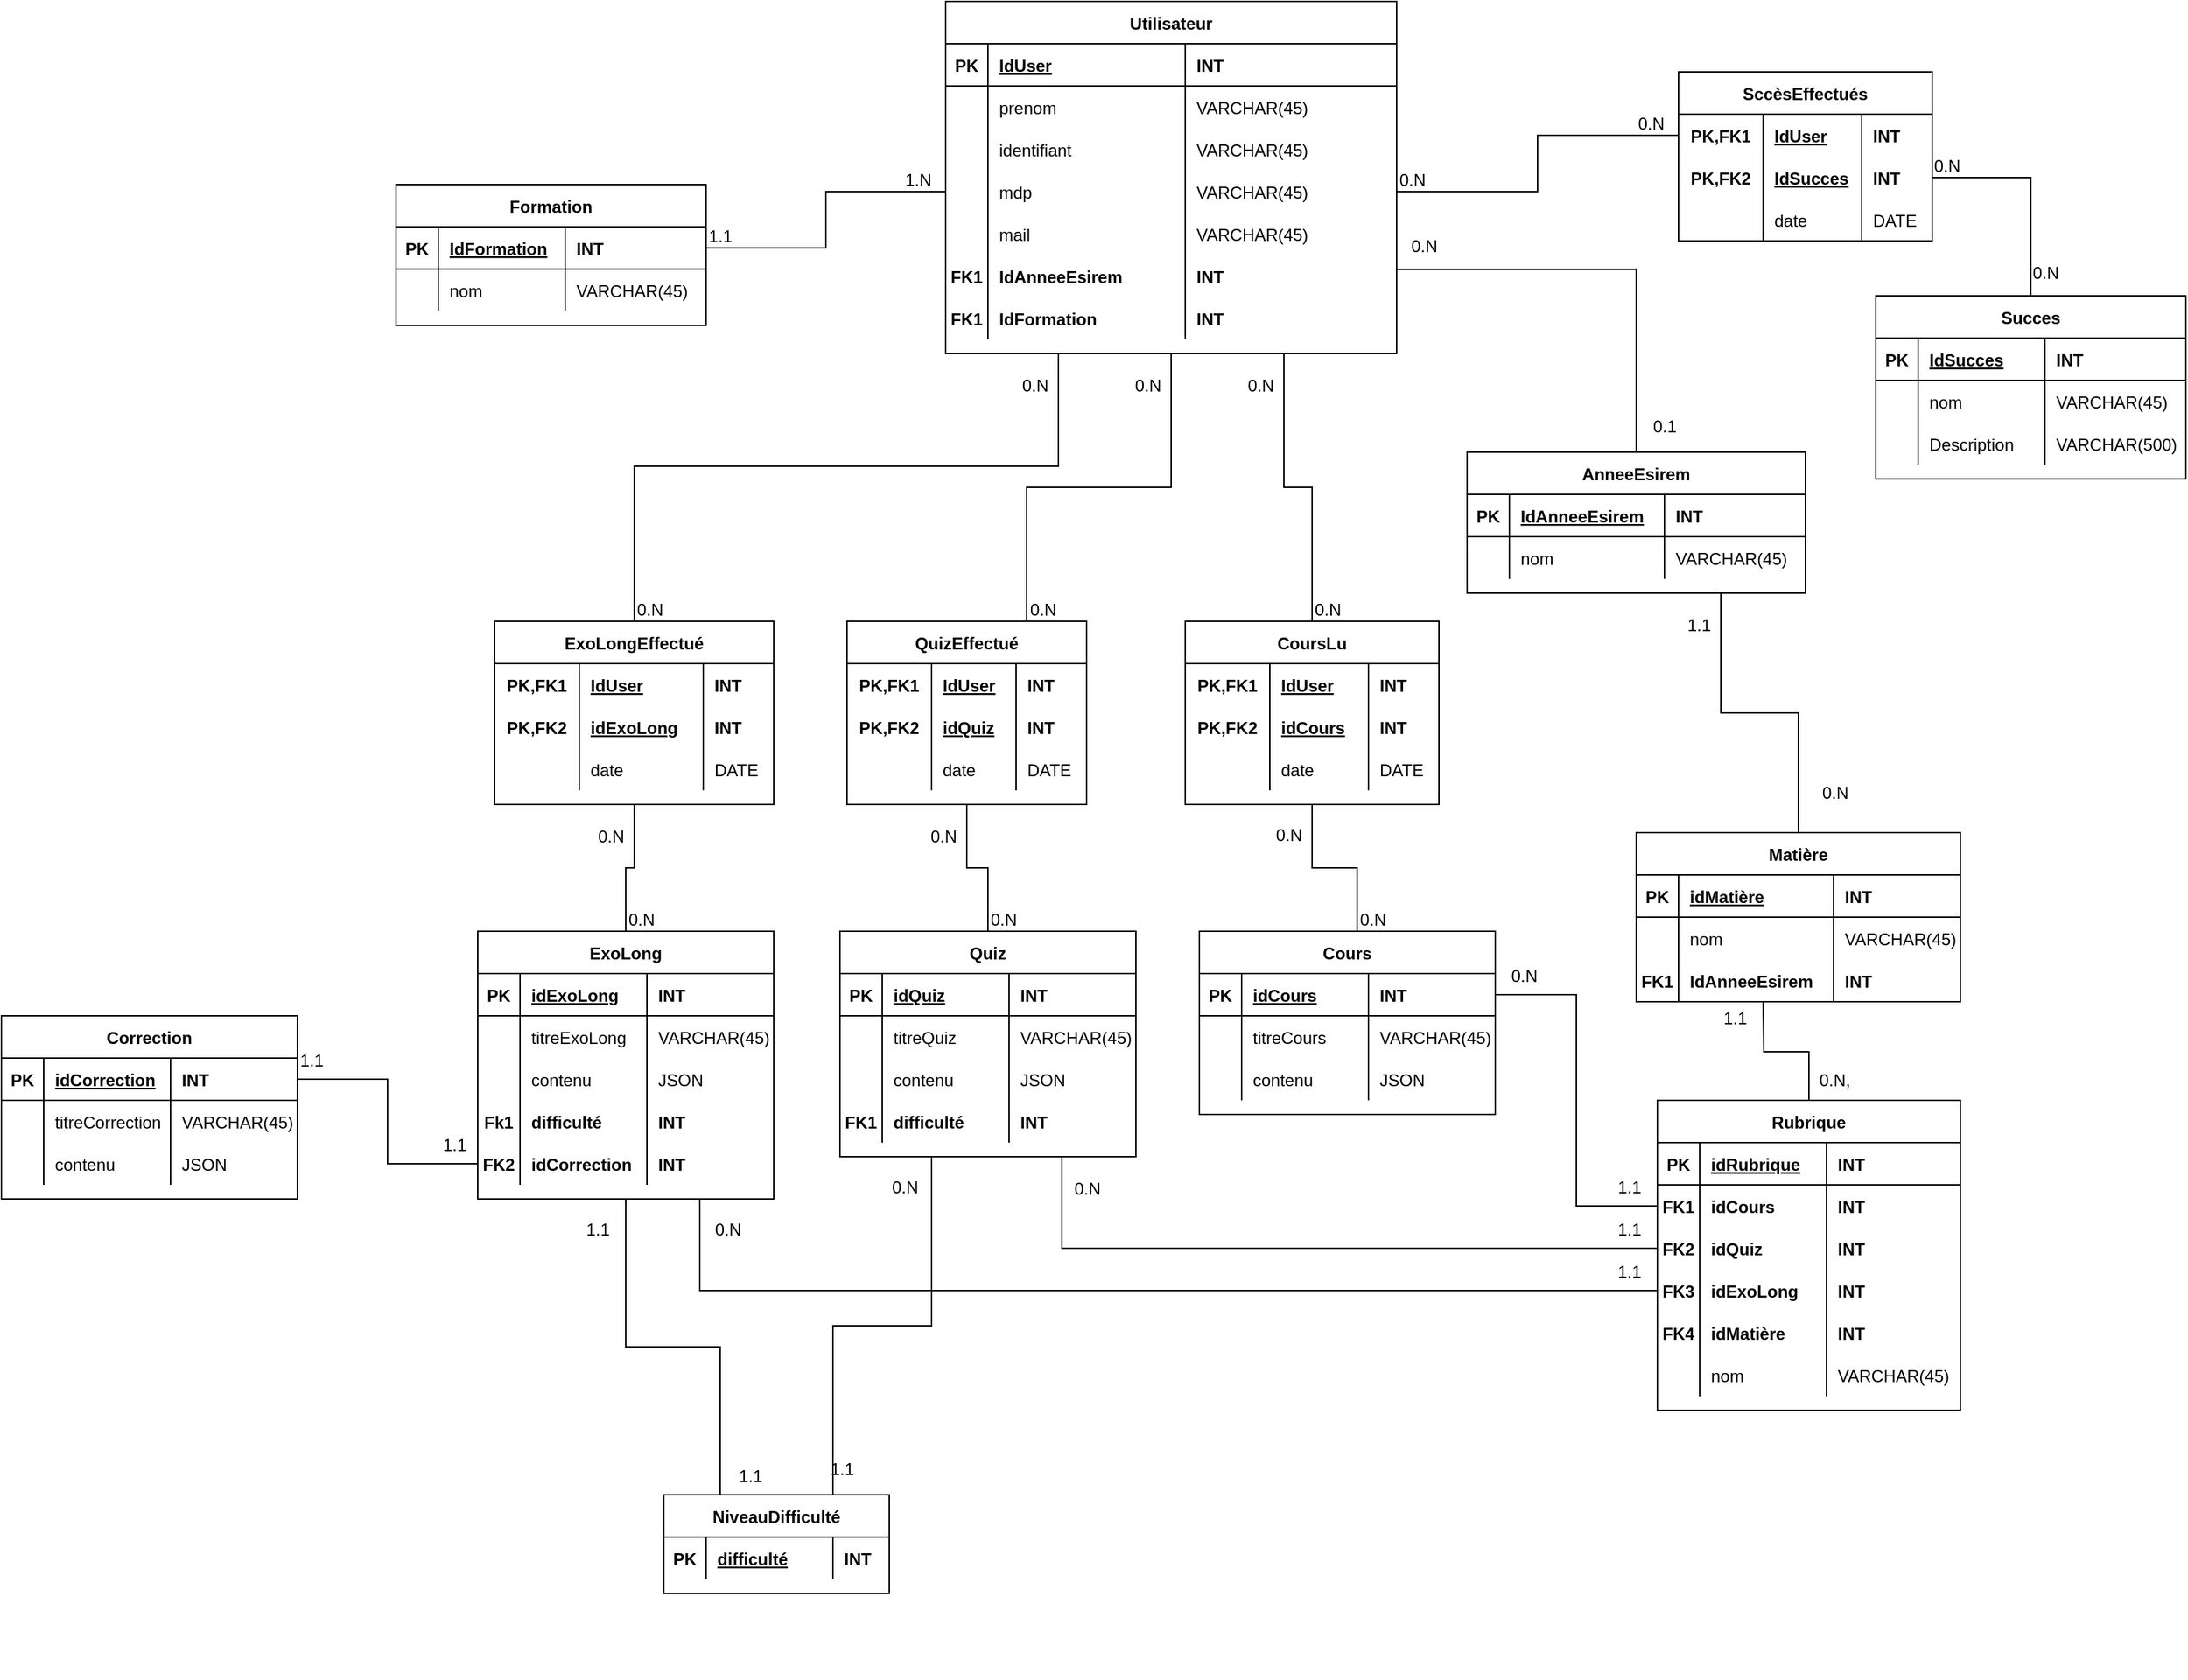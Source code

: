 <mxfile version="20.8.10" type="device" pages="2"><diagram id="R2lEEEUBdFMjLlhIrx00" name="Page-1"><mxGraphModel dx="4925" dy="868" grid="1" gridSize="10" guides="1" tooltips="1" connect="1" arrows="1" fold="1" page="1" pageScale="1" pageWidth="1169" pageHeight="827" math="0" shadow="0" extFonts="Permanent Marker^https://fonts.googleapis.com/css?family=Permanent+Marker"><root><mxCell id="0"/><mxCell id="1" parent="0"/><mxCell id="rAzMmC4A0JsWVng3qVXl-1" value="Formation" style="shape=table;startSize=30;container=1;collapsible=1;childLayout=tableLayout;fixedRows=1;rowLines=0;fontStyle=1;align=center;resizeLast=1;" parent="1" vertex="1"><mxGeometry x="-2570" y="270" width="220" height="100" as="geometry"/></mxCell><mxCell id="rAzMmC4A0JsWVng3qVXl-2" value="" style="shape=tableRow;horizontal=0;startSize=0;swimlaneHead=0;swimlaneBody=0;fillColor=none;collapsible=0;dropTarget=0;points=[[0,0.5],[1,0.5]];portConstraint=eastwest;top=0;left=0;right=0;bottom=1;" parent="rAzMmC4A0JsWVng3qVXl-1" vertex="1"><mxGeometry y="30" width="220" height="30" as="geometry"/></mxCell><mxCell id="rAzMmC4A0JsWVng3qVXl-3" value="PK" style="shape=partialRectangle;connectable=0;fillColor=none;top=0;left=0;bottom=0;right=0;fontStyle=1;overflow=hidden;" parent="rAzMmC4A0JsWVng3qVXl-2" vertex="1"><mxGeometry width="30" height="30" as="geometry"><mxRectangle width="30" height="30" as="alternateBounds"/></mxGeometry></mxCell><mxCell id="rAzMmC4A0JsWVng3qVXl-4" value="IdFormation" style="shape=partialRectangle;connectable=0;fillColor=none;top=0;left=0;bottom=0;right=0;align=left;spacingLeft=6;fontStyle=5;overflow=hidden;" parent="rAzMmC4A0JsWVng3qVXl-2" vertex="1"><mxGeometry x="30" width="90" height="30" as="geometry"><mxRectangle width="90" height="30" as="alternateBounds"/></mxGeometry></mxCell><mxCell id="rAzMmC4A0JsWVng3qVXl-15" value="INT" style="shape=partialRectangle;connectable=0;fillColor=none;top=0;left=0;bottom=0;right=0;align=left;spacingLeft=6;fontStyle=1;overflow=hidden;" parent="rAzMmC4A0JsWVng3qVXl-2" vertex="1"><mxGeometry x="120" width="100" height="30" as="geometry"><mxRectangle width="100" height="30" as="alternateBounds"/></mxGeometry></mxCell><mxCell id="rAzMmC4A0JsWVng3qVXl-5" value="" style="shape=tableRow;horizontal=0;startSize=0;swimlaneHead=0;swimlaneBody=0;fillColor=none;collapsible=0;dropTarget=0;points=[[0,0.5],[1,0.5]];portConstraint=eastwest;top=0;left=0;right=0;bottom=0;" parent="rAzMmC4A0JsWVng3qVXl-1" vertex="1"><mxGeometry y="60" width="220" height="30" as="geometry"/></mxCell><mxCell id="rAzMmC4A0JsWVng3qVXl-6" value="" style="shape=partialRectangle;connectable=0;fillColor=none;top=0;left=0;bottom=0;right=0;editable=1;overflow=hidden;" parent="rAzMmC4A0JsWVng3qVXl-5" vertex="1"><mxGeometry width="30" height="30" as="geometry"><mxRectangle width="30" height="30" as="alternateBounds"/></mxGeometry></mxCell><mxCell id="rAzMmC4A0JsWVng3qVXl-7" value="nom" style="shape=partialRectangle;connectable=0;fillColor=none;top=0;left=0;bottom=0;right=0;align=left;spacingLeft=6;overflow=hidden;" parent="rAzMmC4A0JsWVng3qVXl-5" vertex="1"><mxGeometry x="30" width="90" height="30" as="geometry"><mxRectangle width="90" height="30" as="alternateBounds"/></mxGeometry></mxCell><mxCell id="rAzMmC4A0JsWVng3qVXl-16" value="VARCHAR(45)" style="shape=partialRectangle;connectable=0;fillColor=none;top=0;left=0;bottom=0;right=0;align=left;spacingLeft=6;overflow=hidden;" parent="rAzMmC4A0JsWVng3qVXl-5" vertex="1"><mxGeometry x="120" width="100" height="30" as="geometry"><mxRectangle width="100" height="30" as="alternateBounds"/></mxGeometry></mxCell><mxCell id="rAzMmC4A0JsWVng3qVXl-19" value="Utilisateur" style="shape=table;startSize=30;container=1;collapsible=1;childLayout=tableLayout;fixedRows=1;rowLines=0;fontStyle=1;align=center;resizeLast=1;" parent="1" vertex="1"><mxGeometry x="-2180" y="140" width="320" height="250" as="geometry"/></mxCell><mxCell id="rAzMmC4A0JsWVng3qVXl-20" value="" style="shape=tableRow;horizontal=0;startSize=0;swimlaneHead=0;swimlaneBody=0;fillColor=none;collapsible=0;dropTarget=0;points=[[0,0.5],[1,0.5]];portConstraint=eastwest;top=0;left=0;right=0;bottom=1;" parent="rAzMmC4A0JsWVng3qVXl-19" vertex="1"><mxGeometry y="30" width="320" height="30" as="geometry"/></mxCell><mxCell id="rAzMmC4A0JsWVng3qVXl-21" value="PK" style="shape=partialRectangle;connectable=0;fillColor=none;top=0;left=0;bottom=0;right=0;fontStyle=1;overflow=hidden;" parent="rAzMmC4A0JsWVng3qVXl-20" vertex="1"><mxGeometry width="30" height="30" as="geometry"><mxRectangle width="30" height="30" as="alternateBounds"/></mxGeometry></mxCell><mxCell id="rAzMmC4A0JsWVng3qVXl-22" value="IdUser" style="shape=partialRectangle;connectable=0;fillColor=none;top=0;left=0;bottom=0;right=0;align=left;spacingLeft=6;fontStyle=5;overflow=hidden;" parent="rAzMmC4A0JsWVng3qVXl-20" vertex="1"><mxGeometry x="30" width="140" height="30" as="geometry"><mxRectangle width="140" height="30" as="alternateBounds"/></mxGeometry></mxCell><mxCell id="rAzMmC4A0JsWVng3qVXl-23" value="INT" style="shape=partialRectangle;connectable=0;fillColor=none;top=0;left=0;bottom=0;right=0;align=left;spacingLeft=6;fontStyle=1;overflow=hidden;" parent="rAzMmC4A0JsWVng3qVXl-20" vertex="1"><mxGeometry x="170" width="150" height="30" as="geometry"><mxRectangle width="150" height="30" as="alternateBounds"/></mxGeometry></mxCell><mxCell id="rAzMmC4A0JsWVng3qVXl-24" value="" style="shape=tableRow;horizontal=0;startSize=0;swimlaneHead=0;swimlaneBody=0;fillColor=none;collapsible=0;dropTarget=0;points=[[0,0.5],[1,0.5]];portConstraint=eastwest;top=0;left=0;right=0;bottom=0;" parent="rAzMmC4A0JsWVng3qVXl-19" vertex="1"><mxGeometry y="60" width="320" height="30" as="geometry"/></mxCell><mxCell id="rAzMmC4A0JsWVng3qVXl-25" value="" style="shape=partialRectangle;connectable=0;fillColor=none;top=0;left=0;bottom=0;right=0;editable=1;overflow=hidden;" parent="rAzMmC4A0JsWVng3qVXl-24" vertex="1"><mxGeometry width="30" height="30" as="geometry"><mxRectangle width="30" height="30" as="alternateBounds"/></mxGeometry></mxCell><mxCell id="rAzMmC4A0JsWVng3qVXl-26" value="prenom" style="shape=partialRectangle;connectable=0;fillColor=none;top=0;left=0;bottom=0;right=0;align=left;spacingLeft=6;overflow=hidden;" parent="rAzMmC4A0JsWVng3qVXl-24" vertex="1"><mxGeometry x="30" width="140" height="30" as="geometry"><mxRectangle width="140" height="30" as="alternateBounds"/></mxGeometry></mxCell><mxCell id="rAzMmC4A0JsWVng3qVXl-27" value="VARCHAR(45)" style="shape=partialRectangle;connectable=0;fillColor=none;top=0;left=0;bottom=0;right=0;align=left;spacingLeft=6;overflow=hidden;" parent="rAzMmC4A0JsWVng3qVXl-24" vertex="1"><mxGeometry x="170" width="150" height="30" as="geometry"><mxRectangle width="150" height="30" as="alternateBounds"/></mxGeometry></mxCell><mxCell id="rAzMmC4A0JsWVng3qVXl-28" style="shape=tableRow;horizontal=0;startSize=0;swimlaneHead=0;swimlaneBody=0;fillColor=none;collapsible=0;dropTarget=0;points=[[0,0.5],[1,0.5]];portConstraint=eastwest;top=0;left=0;right=0;bottom=0;" parent="rAzMmC4A0JsWVng3qVXl-19" vertex="1"><mxGeometry y="90" width="320" height="30" as="geometry"/></mxCell><mxCell id="rAzMmC4A0JsWVng3qVXl-29" style="shape=partialRectangle;connectable=0;fillColor=none;top=0;left=0;bottom=0;right=0;editable=1;overflow=hidden;" parent="rAzMmC4A0JsWVng3qVXl-28" vertex="1"><mxGeometry width="30" height="30" as="geometry"><mxRectangle width="30" height="30" as="alternateBounds"/></mxGeometry></mxCell><mxCell id="rAzMmC4A0JsWVng3qVXl-30" value="identifiant" style="shape=partialRectangle;connectable=0;fillColor=none;top=0;left=0;bottom=0;right=0;align=left;spacingLeft=6;overflow=hidden;" parent="rAzMmC4A0JsWVng3qVXl-28" vertex="1"><mxGeometry x="30" width="140" height="30" as="geometry"><mxRectangle width="140" height="30" as="alternateBounds"/></mxGeometry></mxCell><mxCell id="rAzMmC4A0JsWVng3qVXl-31" value="VARCHAR(45)" style="shape=partialRectangle;connectable=0;fillColor=none;top=0;left=0;bottom=0;right=0;align=left;spacingLeft=6;overflow=hidden;" parent="rAzMmC4A0JsWVng3qVXl-28" vertex="1"><mxGeometry x="170" width="150" height="30" as="geometry"><mxRectangle width="150" height="30" as="alternateBounds"/></mxGeometry></mxCell><mxCell id="rAzMmC4A0JsWVng3qVXl-32" style="shape=tableRow;horizontal=0;startSize=0;swimlaneHead=0;swimlaneBody=0;fillColor=none;collapsible=0;dropTarget=0;points=[[0,0.5],[1,0.5]];portConstraint=eastwest;top=0;left=0;right=0;bottom=0;" parent="rAzMmC4A0JsWVng3qVXl-19" vertex="1"><mxGeometry y="120" width="320" height="30" as="geometry"/></mxCell><mxCell id="rAzMmC4A0JsWVng3qVXl-33" style="shape=partialRectangle;connectable=0;fillColor=none;top=0;left=0;bottom=0;right=0;editable=1;overflow=hidden;" parent="rAzMmC4A0JsWVng3qVXl-32" vertex="1"><mxGeometry width="30" height="30" as="geometry"><mxRectangle width="30" height="30" as="alternateBounds"/></mxGeometry></mxCell><mxCell id="rAzMmC4A0JsWVng3qVXl-34" value="mdp" style="shape=partialRectangle;connectable=0;fillColor=none;top=0;left=0;bottom=0;right=0;align=left;spacingLeft=6;overflow=hidden;" parent="rAzMmC4A0JsWVng3qVXl-32" vertex="1"><mxGeometry x="30" width="140" height="30" as="geometry"><mxRectangle width="140" height="30" as="alternateBounds"/></mxGeometry></mxCell><mxCell id="rAzMmC4A0JsWVng3qVXl-35" value="VARCHAR(45)" style="shape=partialRectangle;connectable=0;fillColor=none;top=0;left=0;bottom=0;right=0;align=left;spacingLeft=6;overflow=hidden;" parent="rAzMmC4A0JsWVng3qVXl-32" vertex="1"><mxGeometry x="170" width="150" height="30" as="geometry"><mxRectangle width="150" height="30" as="alternateBounds"/></mxGeometry></mxCell><mxCell id="rAzMmC4A0JsWVng3qVXl-38" style="shape=tableRow;horizontal=0;startSize=0;swimlaneHead=0;swimlaneBody=0;fillColor=none;collapsible=0;dropTarget=0;points=[[0,0.5],[1,0.5]];portConstraint=eastwest;top=0;left=0;right=0;bottom=0;" parent="rAzMmC4A0JsWVng3qVXl-19" vertex="1"><mxGeometry y="150" width="320" height="30" as="geometry"/></mxCell><mxCell id="rAzMmC4A0JsWVng3qVXl-39" style="shape=partialRectangle;connectable=0;fillColor=none;top=0;left=0;bottom=0;right=0;editable=1;overflow=hidden;" parent="rAzMmC4A0JsWVng3qVXl-38" vertex="1"><mxGeometry width="30" height="30" as="geometry"><mxRectangle width="30" height="30" as="alternateBounds"/></mxGeometry></mxCell><mxCell id="rAzMmC4A0JsWVng3qVXl-40" value="mail" style="shape=partialRectangle;connectable=0;fillColor=none;top=0;left=0;bottom=0;right=0;align=left;spacingLeft=6;overflow=hidden;" parent="rAzMmC4A0JsWVng3qVXl-38" vertex="1"><mxGeometry x="30" width="140" height="30" as="geometry"><mxRectangle width="140" height="30" as="alternateBounds"/></mxGeometry></mxCell><mxCell id="rAzMmC4A0JsWVng3qVXl-41" value="VARCHAR(45)" style="shape=partialRectangle;connectable=0;fillColor=none;top=0;left=0;bottom=0;right=0;align=left;spacingLeft=6;overflow=hidden;" parent="rAzMmC4A0JsWVng3qVXl-38" vertex="1"><mxGeometry x="170" width="150" height="30" as="geometry"><mxRectangle width="150" height="30" as="alternateBounds"/></mxGeometry></mxCell><mxCell id="-RbGPSYU-B-UpfwbQiMX-1" style="shape=tableRow;horizontal=0;startSize=0;swimlaneHead=0;swimlaneBody=0;fillColor=none;collapsible=0;dropTarget=0;points=[[0,0.5],[1,0.5]];portConstraint=eastwest;top=0;left=0;right=0;bottom=0;" parent="rAzMmC4A0JsWVng3qVXl-19" vertex="1"><mxGeometry y="180" width="320" height="30" as="geometry"/></mxCell><mxCell id="-RbGPSYU-B-UpfwbQiMX-2" style="shape=partialRectangle;connectable=0;fillColor=none;top=0;left=0;bottom=0;right=0;editable=1;overflow=hidden;" parent="-RbGPSYU-B-UpfwbQiMX-1" vertex="1"><mxGeometry width="30" height="30" as="geometry"><mxRectangle width="30" height="30" as="alternateBounds"/></mxGeometry></mxCell><mxCell id="-RbGPSYU-B-UpfwbQiMX-3" value="IdAnneeEsirem" style="shape=partialRectangle;connectable=0;fillColor=none;top=0;left=0;bottom=0;right=0;align=left;spacingLeft=6;overflow=hidden;fontStyle=1" parent="-RbGPSYU-B-UpfwbQiMX-1" vertex="1"><mxGeometry x="30" width="140" height="30" as="geometry"><mxRectangle width="140" height="30" as="alternateBounds"/></mxGeometry></mxCell><mxCell id="-RbGPSYU-B-UpfwbQiMX-4" value="INT" style="shape=partialRectangle;connectable=0;fillColor=none;top=0;left=0;bottom=0;right=0;align=left;spacingLeft=6;overflow=hidden;fontStyle=1" parent="-RbGPSYU-B-UpfwbQiMX-1" vertex="1"><mxGeometry x="170" width="150" height="30" as="geometry"><mxRectangle width="150" height="30" as="alternateBounds"/></mxGeometry></mxCell><mxCell id="rAzMmC4A0JsWVng3qVXl-43" style="shape=tableRow;horizontal=0;startSize=0;swimlaneHead=0;swimlaneBody=0;fillColor=none;collapsible=0;dropTarget=0;points=[[0,0.5],[1,0.5]];portConstraint=eastwest;top=0;left=0;right=0;bottom=0;" parent="rAzMmC4A0JsWVng3qVXl-19" vertex="1"><mxGeometry y="210" width="320" height="30" as="geometry"/></mxCell><mxCell id="rAzMmC4A0JsWVng3qVXl-44" value="FK1" style="shape=partialRectangle;connectable=0;fillColor=none;top=0;left=0;bottom=0;right=0;editable=1;overflow=hidden;fontStyle=1" parent="rAzMmC4A0JsWVng3qVXl-43" vertex="1"><mxGeometry width="30" height="30" as="geometry"><mxRectangle width="30" height="30" as="alternateBounds"/></mxGeometry></mxCell><mxCell id="rAzMmC4A0JsWVng3qVXl-45" value="IdFormation" style="shape=partialRectangle;connectable=0;fillColor=none;top=0;left=0;bottom=0;right=0;align=left;spacingLeft=6;overflow=hidden;fontStyle=1" parent="rAzMmC4A0JsWVng3qVXl-43" vertex="1"><mxGeometry x="30" width="140" height="30" as="geometry"><mxRectangle width="140" height="30" as="alternateBounds"/></mxGeometry></mxCell><mxCell id="rAzMmC4A0JsWVng3qVXl-46" value="INT" style="shape=partialRectangle;connectable=0;fillColor=none;top=0;left=0;bottom=0;right=0;align=left;spacingLeft=6;overflow=hidden;fontStyle=1" parent="rAzMmC4A0JsWVng3qVXl-43" vertex="1"><mxGeometry x="170" width="150" height="30" as="geometry"><mxRectangle width="150" height="30" as="alternateBounds"/></mxGeometry></mxCell><mxCell id="rAzMmC4A0JsWVng3qVXl-56" value="SccèsEffectués" style="shape=table;startSize=30;container=1;collapsible=1;childLayout=tableLayout;fixedRows=1;rowLines=0;fontStyle=1;align=center;resizeLast=1;fontFamily=Helvetica;strokeColor=default;" parent="1" vertex="1"><mxGeometry x="-1660" y="190" width="180" height="120" as="geometry"/></mxCell><mxCell id="rAzMmC4A0JsWVng3qVXl-57" value="" style="shape=tableRow;horizontal=0;startSize=0;swimlaneHead=0;swimlaneBody=0;fillColor=none;collapsible=0;dropTarget=0;points=[[0,0.5],[1,0.5]];portConstraint=eastwest;top=0;left=0;right=0;bottom=0;fontFamily=Helvetica;" parent="rAzMmC4A0JsWVng3qVXl-56" vertex="1"><mxGeometry y="30" width="180" height="30" as="geometry"/></mxCell><mxCell id="rAzMmC4A0JsWVng3qVXl-58" value="PK,FK1" style="shape=partialRectangle;connectable=0;fillColor=none;top=0;left=0;bottom=0;right=0;fontStyle=1;overflow=hidden;fontFamily=Helvetica;" parent="rAzMmC4A0JsWVng3qVXl-57" vertex="1"><mxGeometry width="60" height="30" as="geometry"><mxRectangle width="60" height="30" as="alternateBounds"/></mxGeometry></mxCell><mxCell id="rAzMmC4A0JsWVng3qVXl-59" value="IdUser" style="shape=partialRectangle;connectable=0;fillColor=none;top=0;left=0;bottom=0;right=0;align=left;spacingLeft=6;fontStyle=5;overflow=hidden;fontFamily=Helvetica;" parent="rAzMmC4A0JsWVng3qVXl-57" vertex="1"><mxGeometry x="60" width="70" height="30" as="geometry"><mxRectangle width="70" height="30" as="alternateBounds"/></mxGeometry></mxCell><mxCell id="rAzMmC4A0JsWVng3qVXl-72" value="INT" style="shape=partialRectangle;connectable=0;fillColor=none;top=0;left=0;bottom=0;right=0;align=left;spacingLeft=6;fontStyle=1;overflow=hidden;fontFamily=Helvetica;" parent="rAzMmC4A0JsWVng3qVXl-57" vertex="1"><mxGeometry x="130" width="50" height="30" as="geometry"><mxRectangle width="50" height="30" as="alternateBounds"/></mxGeometry></mxCell><mxCell id="rAzMmC4A0JsWVng3qVXl-60" value="" style="shape=tableRow;horizontal=0;startSize=0;swimlaneHead=0;swimlaneBody=0;fillColor=none;collapsible=0;dropTarget=0;points=[[0,0.5],[1,0.5]];portConstraint=eastwest;top=0;left=0;right=0;bottom=1;fontFamily=Helvetica;swimlaneLine=0;strokeColor=none;" parent="rAzMmC4A0JsWVng3qVXl-56" vertex="1"><mxGeometry y="60" width="180" height="30" as="geometry"/></mxCell><mxCell id="rAzMmC4A0JsWVng3qVXl-61" value="PK,FK2" style="shape=partialRectangle;connectable=0;fillColor=none;top=0;left=0;bottom=0;right=0;fontStyle=1;overflow=hidden;fontFamily=Helvetica;" parent="rAzMmC4A0JsWVng3qVXl-60" vertex="1"><mxGeometry width="60" height="30" as="geometry"><mxRectangle width="60" height="30" as="alternateBounds"/></mxGeometry></mxCell><mxCell id="rAzMmC4A0JsWVng3qVXl-62" value="IdSucces" style="shape=partialRectangle;connectable=0;fillColor=none;top=0;left=0;bottom=0;right=0;align=left;spacingLeft=6;fontStyle=5;overflow=hidden;fontFamily=Helvetica;strokeColor=default;" parent="rAzMmC4A0JsWVng3qVXl-60" vertex="1"><mxGeometry x="60" width="70" height="30" as="geometry"><mxRectangle width="70" height="30" as="alternateBounds"/></mxGeometry></mxCell><mxCell id="rAzMmC4A0JsWVng3qVXl-73" value="INT" style="shape=partialRectangle;connectable=0;fillColor=none;top=0;left=0;bottom=0;right=0;align=left;spacingLeft=6;fontStyle=1;overflow=hidden;fontFamily=Helvetica;strokeColor=default;" parent="rAzMmC4A0JsWVng3qVXl-60" vertex="1"><mxGeometry x="130" width="50" height="30" as="geometry"><mxRectangle width="50" height="30" as="alternateBounds"/></mxGeometry></mxCell><mxCell id="rAzMmC4A0JsWVng3qVXl-74" value="Succes" style="shape=table;startSize=30;container=1;collapsible=1;childLayout=tableLayout;fixedRows=1;rowLines=0;fontStyle=1;align=center;resizeLast=1;" parent="1" vertex="1"><mxGeometry x="-1520" y="349" width="220" height="130" as="geometry"/></mxCell><mxCell id="rAzMmC4A0JsWVng3qVXl-75" value="" style="shape=tableRow;horizontal=0;startSize=0;swimlaneHead=0;swimlaneBody=0;fillColor=none;collapsible=0;dropTarget=0;points=[[0,0.5],[1,0.5]];portConstraint=eastwest;top=0;left=0;right=0;bottom=1;" parent="rAzMmC4A0JsWVng3qVXl-74" vertex="1"><mxGeometry y="30" width="220" height="30" as="geometry"/></mxCell><mxCell id="rAzMmC4A0JsWVng3qVXl-76" value="PK" style="shape=partialRectangle;connectable=0;fillColor=none;top=0;left=0;bottom=0;right=0;fontStyle=1;overflow=hidden;" parent="rAzMmC4A0JsWVng3qVXl-75" vertex="1"><mxGeometry width="30" height="30" as="geometry"><mxRectangle width="30" height="30" as="alternateBounds"/></mxGeometry></mxCell><mxCell id="rAzMmC4A0JsWVng3qVXl-77" value="IdSucces" style="shape=partialRectangle;connectable=0;fillColor=none;top=0;left=0;bottom=0;right=0;align=left;spacingLeft=6;fontStyle=5;overflow=hidden;" parent="rAzMmC4A0JsWVng3qVXl-75" vertex="1"><mxGeometry x="30" width="90" height="30" as="geometry"><mxRectangle width="90" height="30" as="alternateBounds"/></mxGeometry></mxCell><mxCell id="rAzMmC4A0JsWVng3qVXl-78" value="INT" style="shape=partialRectangle;connectable=0;fillColor=none;top=0;left=0;bottom=0;right=0;align=left;spacingLeft=6;fontStyle=1;overflow=hidden;" parent="rAzMmC4A0JsWVng3qVXl-75" vertex="1"><mxGeometry x="120" width="100" height="30" as="geometry"><mxRectangle width="100" height="30" as="alternateBounds"/></mxGeometry></mxCell><mxCell id="rAzMmC4A0JsWVng3qVXl-79" value="" style="shape=tableRow;horizontal=0;startSize=0;swimlaneHead=0;swimlaneBody=0;fillColor=none;collapsible=0;dropTarget=0;points=[[0,0.5],[1,0.5]];portConstraint=eastwest;top=0;left=0;right=0;bottom=0;" parent="rAzMmC4A0JsWVng3qVXl-74" vertex="1"><mxGeometry y="60" width="220" height="30" as="geometry"/></mxCell><mxCell id="rAzMmC4A0JsWVng3qVXl-80" value="" style="shape=partialRectangle;connectable=0;fillColor=none;top=0;left=0;bottom=0;right=0;editable=1;overflow=hidden;" parent="rAzMmC4A0JsWVng3qVXl-79" vertex="1"><mxGeometry width="30" height="30" as="geometry"><mxRectangle width="30" height="30" as="alternateBounds"/></mxGeometry></mxCell><mxCell id="rAzMmC4A0JsWVng3qVXl-81" value="nom" style="shape=partialRectangle;connectable=0;fillColor=none;top=0;left=0;bottom=0;right=0;align=left;spacingLeft=6;overflow=hidden;" parent="rAzMmC4A0JsWVng3qVXl-79" vertex="1"><mxGeometry x="30" width="90" height="30" as="geometry"><mxRectangle width="90" height="30" as="alternateBounds"/></mxGeometry></mxCell><mxCell id="rAzMmC4A0JsWVng3qVXl-82" value="VARCHAR(45)" style="shape=partialRectangle;connectable=0;fillColor=none;top=0;left=0;bottom=0;right=0;align=left;spacingLeft=6;overflow=hidden;" parent="rAzMmC4A0JsWVng3qVXl-79" vertex="1"><mxGeometry x="120" width="100" height="30" as="geometry"><mxRectangle width="100" height="30" as="alternateBounds"/></mxGeometry></mxCell><mxCell id="rAzMmC4A0JsWVng3qVXl-83" style="shape=tableRow;horizontal=0;startSize=0;swimlaneHead=0;swimlaneBody=0;fillColor=none;collapsible=0;dropTarget=0;points=[[0,0.5],[1,0.5]];portConstraint=eastwest;top=0;left=0;right=0;bottom=0;" parent="rAzMmC4A0JsWVng3qVXl-74" vertex="1"><mxGeometry y="90" width="220" height="30" as="geometry"/></mxCell><mxCell id="rAzMmC4A0JsWVng3qVXl-84" style="shape=partialRectangle;connectable=0;fillColor=none;top=0;left=0;bottom=0;right=0;editable=1;overflow=hidden;" parent="rAzMmC4A0JsWVng3qVXl-83" vertex="1"><mxGeometry width="30" height="30" as="geometry"><mxRectangle width="30" height="30" as="alternateBounds"/></mxGeometry></mxCell><mxCell id="rAzMmC4A0JsWVng3qVXl-85" value="Description" style="shape=partialRectangle;connectable=0;fillColor=none;top=0;left=0;bottom=0;right=0;align=left;spacingLeft=6;overflow=hidden;" parent="rAzMmC4A0JsWVng3qVXl-83" vertex="1"><mxGeometry x="30" width="90" height="30" as="geometry"><mxRectangle width="90" height="30" as="alternateBounds"/></mxGeometry></mxCell><mxCell id="rAzMmC4A0JsWVng3qVXl-86" value="VARCHAR(500)" style="shape=partialRectangle;connectable=0;fillColor=none;top=0;left=0;bottom=0;right=0;align=left;spacingLeft=6;overflow=hidden;" parent="rAzMmC4A0JsWVng3qVXl-83" vertex="1"><mxGeometry x="120" width="100" height="30" as="geometry"><mxRectangle width="100" height="30" as="alternateBounds"/></mxGeometry></mxCell><mxCell id="rAzMmC4A0JsWVng3qVXl-87" value="Matière" style="shape=table;startSize=30;container=1;collapsible=1;childLayout=tableLayout;fixedRows=1;rowLines=0;fontStyle=1;align=center;resizeLast=1;" parent="1" vertex="1"><mxGeometry x="-1690" y="730" width="230" height="120" as="geometry"/></mxCell><mxCell id="rAzMmC4A0JsWVng3qVXl-88" value="" style="shape=tableRow;horizontal=0;startSize=0;swimlaneHead=0;swimlaneBody=0;fillColor=none;collapsible=0;dropTarget=0;points=[[0,0.5],[1,0.5]];portConstraint=eastwest;top=0;left=0;right=0;bottom=1;" parent="rAzMmC4A0JsWVng3qVXl-87" vertex="1"><mxGeometry y="30" width="230" height="30" as="geometry"/></mxCell><mxCell id="rAzMmC4A0JsWVng3qVXl-89" value="PK" style="shape=partialRectangle;connectable=0;fillColor=none;top=0;left=0;bottom=0;right=0;fontStyle=1;overflow=hidden;" parent="rAzMmC4A0JsWVng3qVXl-88" vertex="1"><mxGeometry width="30" height="30" as="geometry"><mxRectangle width="30" height="30" as="alternateBounds"/></mxGeometry></mxCell><mxCell id="rAzMmC4A0JsWVng3qVXl-90" value="idMatière" style="shape=partialRectangle;connectable=0;fillColor=none;top=0;left=0;bottom=0;right=0;align=left;spacingLeft=6;fontStyle=5;overflow=hidden;" parent="rAzMmC4A0JsWVng3qVXl-88" vertex="1"><mxGeometry x="30" width="110" height="30" as="geometry"><mxRectangle width="110" height="30" as="alternateBounds"/></mxGeometry></mxCell><mxCell id="rAzMmC4A0JsWVng3qVXl-91" value="INT" style="shape=partialRectangle;connectable=0;fillColor=none;top=0;left=0;bottom=0;right=0;align=left;spacingLeft=6;fontStyle=1;overflow=hidden;" parent="rAzMmC4A0JsWVng3qVXl-88" vertex="1"><mxGeometry x="140" width="90" height="30" as="geometry"><mxRectangle width="90" height="30" as="alternateBounds"/></mxGeometry></mxCell><mxCell id="rAzMmC4A0JsWVng3qVXl-92" value="" style="shape=tableRow;horizontal=0;startSize=0;swimlaneHead=0;swimlaneBody=0;fillColor=none;collapsible=0;dropTarget=0;points=[[0,0.5],[1,0.5]];portConstraint=eastwest;top=0;left=0;right=0;bottom=0;" parent="rAzMmC4A0JsWVng3qVXl-87" vertex="1"><mxGeometry y="60" width="230" height="30" as="geometry"/></mxCell><mxCell id="rAzMmC4A0JsWVng3qVXl-93" value="" style="shape=partialRectangle;connectable=0;fillColor=none;top=0;left=0;bottom=0;right=0;editable=1;overflow=hidden;" parent="rAzMmC4A0JsWVng3qVXl-92" vertex="1"><mxGeometry width="30" height="30" as="geometry"><mxRectangle width="30" height="30" as="alternateBounds"/></mxGeometry></mxCell><mxCell id="rAzMmC4A0JsWVng3qVXl-94" value="nom" style="shape=partialRectangle;connectable=0;fillColor=none;top=0;left=0;bottom=0;right=0;align=left;spacingLeft=6;overflow=hidden;" parent="rAzMmC4A0JsWVng3qVXl-92" vertex="1"><mxGeometry x="30" width="110" height="30" as="geometry"><mxRectangle width="110" height="30" as="alternateBounds"/></mxGeometry></mxCell><mxCell id="rAzMmC4A0JsWVng3qVXl-95" value="VARCHAR(45)" style="shape=partialRectangle;connectable=0;fillColor=none;top=0;left=0;bottom=0;right=0;align=left;spacingLeft=6;overflow=hidden;" parent="rAzMmC4A0JsWVng3qVXl-92" vertex="1"><mxGeometry x="140" width="90" height="30" as="geometry"><mxRectangle width="90" height="30" as="alternateBounds"/></mxGeometry></mxCell><mxCell id="rAzMmC4A0JsWVng3qVXl-100" value="CoursLu" style="shape=table;startSize=30;container=1;collapsible=1;childLayout=tableLayout;fixedRows=1;rowLines=0;fontStyle=1;align=center;resizeLast=1;fontFamily=Helvetica;strokeColor=default;" parent="1" vertex="1"><mxGeometry x="-2010" y="580" width="180" height="130" as="geometry"/></mxCell><mxCell id="rAzMmC4A0JsWVng3qVXl-101" value="" style="shape=tableRow;horizontal=0;startSize=0;swimlaneHead=0;swimlaneBody=0;fillColor=none;collapsible=0;dropTarget=0;points=[[0,0.5],[1,0.5]];portConstraint=eastwest;top=0;left=0;right=0;bottom=0;fontFamily=Helvetica;" parent="rAzMmC4A0JsWVng3qVXl-100" vertex="1"><mxGeometry y="30" width="180" height="30" as="geometry"/></mxCell><mxCell id="rAzMmC4A0JsWVng3qVXl-102" value="PK,FK1" style="shape=partialRectangle;connectable=0;fillColor=none;top=0;left=0;bottom=0;right=0;fontStyle=1;overflow=hidden;fontFamily=Helvetica;" parent="rAzMmC4A0JsWVng3qVXl-101" vertex="1"><mxGeometry width="60" height="30" as="geometry"><mxRectangle width="60" height="30" as="alternateBounds"/></mxGeometry></mxCell><mxCell id="rAzMmC4A0JsWVng3qVXl-103" value="IdUser" style="shape=partialRectangle;connectable=0;fillColor=none;top=0;left=0;bottom=0;right=0;align=left;spacingLeft=6;fontStyle=5;overflow=hidden;fontFamily=Helvetica;" parent="rAzMmC4A0JsWVng3qVXl-101" vertex="1"><mxGeometry x="60" width="70" height="30" as="geometry"><mxRectangle width="70" height="30" as="alternateBounds"/></mxGeometry></mxCell><mxCell id="rAzMmC4A0JsWVng3qVXl-104" value="INT" style="shape=partialRectangle;connectable=0;fillColor=none;top=0;left=0;bottom=0;right=0;align=left;spacingLeft=6;fontStyle=1;overflow=hidden;fontFamily=Helvetica;" parent="rAzMmC4A0JsWVng3qVXl-101" vertex="1"><mxGeometry x="130" width="50" height="30" as="geometry"><mxRectangle width="50" height="30" as="alternateBounds"/></mxGeometry></mxCell><mxCell id="rAzMmC4A0JsWVng3qVXl-105" value="" style="shape=tableRow;horizontal=0;startSize=0;swimlaneHead=0;swimlaneBody=0;fillColor=none;collapsible=0;dropTarget=0;points=[[0,0.5],[1,0.5]];portConstraint=eastwest;top=0;left=0;right=0;bottom=1;fontFamily=Helvetica;swimlaneLine=0;strokeColor=none;" parent="rAzMmC4A0JsWVng3qVXl-100" vertex="1"><mxGeometry y="60" width="180" height="30" as="geometry"/></mxCell><mxCell id="rAzMmC4A0JsWVng3qVXl-106" value="PK,FK2" style="shape=partialRectangle;connectable=0;fillColor=none;top=0;left=0;bottom=0;right=0;fontStyle=1;overflow=hidden;fontFamily=Helvetica;" parent="rAzMmC4A0JsWVng3qVXl-105" vertex="1"><mxGeometry width="60" height="30" as="geometry"><mxRectangle width="60" height="30" as="alternateBounds"/></mxGeometry></mxCell><mxCell id="rAzMmC4A0JsWVng3qVXl-107" value="idCours" style="shape=partialRectangle;connectable=0;fillColor=none;top=0;left=0;bottom=0;right=0;align=left;spacingLeft=6;fontStyle=5;overflow=hidden;fontFamily=Helvetica;strokeColor=default;" parent="rAzMmC4A0JsWVng3qVXl-105" vertex="1"><mxGeometry x="60" width="70" height="30" as="geometry"><mxRectangle width="70" height="30" as="alternateBounds"/></mxGeometry></mxCell><mxCell id="rAzMmC4A0JsWVng3qVXl-108" value="INT" style="shape=partialRectangle;connectable=0;fillColor=none;top=0;left=0;bottom=0;right=0;align=left;spacingLeft=6;fontStyle=1;overflow=hidden;fontFamily=Helvetica;strokeColor=default;" parent="rAzMmC4A0JsWVng3qVXl-105" vertex="1"><mxGeometry x="130" width="50" height="30" as="geometry"><mxRectangle width="50" height="30" as="alternateBounds"/></mxGeometry></mxCell><mxCell id="trJb2igQn9FrvLiKAO1L-194" style="shape=tableRow;horizontal=0;startSize=0;swimlaneHead=0;swimlaneBody=0;fillColor=none;collapsible=0;dropTarget=0;points=[[0,0.5],[1,0.5]];portConstraint=eastwest;top=0;left=0;right=0;bottom=1;fontFamily=Helvetica;swimlaneLine=0;strokeColor=none;" parent="rAzMmC4A0JsWVng3qVXl-100" vertex="1"><mxGeometry y="90" width="180" height="30" as="geometry"/></mxCell><mxCell id="trJb2igQn9FrvLiKAO1L-195" style="shape=partialRectangle;connectable=0;fillColor=none;top=0;left=0;bottom=0;right=0;fontStyle=1;overflow=hidden;fontFamily=Helvetica;" parent="trJb2igQn9FrvLiKAO1L-194" vertex="1"><mxGeometry width="60" height="30" as="geometry"><mxRectangle width="60" height="30" as="alternateBounds"/></mxGeometry></mxCell><mxCell id="trJb2igQn9FrvLiKAO1L-196" value="date" style="shape=partialRectangle;connectable=0;fillColor=none;top=0;left=0;bottom=0;right=0;align=left;spacingLeft=6;fontStyle=0;overflow=hidden;fontFamily=Helvetica;strokeColor=default;" parent="trJb2igQn9FrvLiKAO1L-194" vertex="1"><mxGeometry x="60" width="70" height="30" as="geometry"><mxRectangle width="70" height="30" as="alternateBounds"/></mxGeometry></mxCell><mxCell id="trJb2igQn9FrvLiKAO1L-197" value="DATE" style="shape=partialRectangle;connectable=0;fillColor=none;top=0;left=0;bottom=0;right=0;align=left;spacingLeft=6;fontStyle=0;overflow=hidden;fontFamily=Helvetica;strokeColor=default;" parent="trJb2igQn9FrvLiKAO1L-194" vertex="1"><mxGeometry x="130" width="50" height="30" as="geometry"><mxRectangle width="50" height="30" as="alternateBounds"/></mxGeometry></mxCell><mxCell id="rAzMmC4A0JsWVng3qVXl-143" value="" style="endArrow=none;html=1;rounded=0;fontFamily=Helvetica;entryX=0;entryY=0.5;entryDx=0;entryDy=0;edgeStyle=elbowEdgeStyle;exitX=1;exitY=0.5;exitDx=0;exitDy=0;" parent="1" source="rAzMmC4A0JsWVng3qVXl-2" target="rAzMmC4A0JsWVng3qVXl-32" edge="1"><mxGeometry relative="1" as="geometry"><mxPoint x="-2350" y="380" as="sourcePoint"/><mxPoint x="-2190" y="380" as="targetPoint"/></mxGeometry></mxCell><mxCell id="rAzMmC4A0JsWVng3qVXl-144" value="1.1" style="resizable=0;html=1;align=left;verticalAlign=bottom;fontFamily=Helvetica;strokeColor=default;" parent="rAzMmC4A0JsWVng3qVXl-143" connectable="0" vertex="1"><mxGeometry x="-1" relative="1" as="geometry"/></mxCell><mxCell id="rAzMmC4A0JsWVng3qVXl-145" value="1.N" style="resizable=0;html=1;align=right;verticalAlign=bottom;fontFamily=Helvetica;strokeColor=default;" parent="rAzMmC4A0JsWVng3qVXl-143" connectable="0" vertex="1"><mxGeometry x="1" relative="1" as="geometry"><mxPoint x="-10" as="offset"/></mxGeometry></mxCell><mxCell id="rAzMmC4A0JsWVng3qVXl-148" value="" style="endArrow=none;html=1;rounded=0;fontFamily=Helvetica;exitX=1;exitY=0.5;exitDx=0;exitDy=0;entryX=0;entryY=0.5;entryDx=0;entryDy=0;edgeStyle=elbowEdgeStyle;" parent="1" source="rAzMmC4A0JsWVng3qVXl-32" target="rAzMmC4A0JsWVng3qVXl-57" edge="1"><mxGeometry relative="1" as="geometry"><mxPoint x="-1820" y="390" as="sourcePoint"/><mxPoint x="-1660" y="390" as="targetPoint"/></mxGeometry></mxCell><mxCell id="rAzMmC4A0JsWVng3qVXl-149" value="0.N" style="resizable=0;html=1;align=left;verticalAlign=bottom;fontFamily=Helvetica;strokeColor=default;" parent="rAzMmC4A0JsWVng3qVXl-148" connectable="0" vertex="1"><mxGeometry x="-1" relative="1" as="geometry"/></mxCell><mxCell id="rAzMmC4A0JsWVng3qVXl-150" value="0.N" style="resizable=0;html=1;align=right;verticalAlign=bottom;fontFamily=Helvetica;strokeColor=default;" parent="rAzMmC4A0JsWVng3qVXl-148" connectable="0" vertex="1"><mxGeometry x="1" relative="1" as="geometry"><mxPoint x="-10" as="offset"/></mxGeometry></mxCell><mxCell id="SzHHd-MJIELPPk8PGFVz-1" value="" style="endArrow=none;html=1;rounded=0;fontFamily=Helvetica;entryX=0.5;entryY=1;entryDx=0;entryDy=0;exitX=0.533;exitY=0;exitDx=0;exitDy=0;exitPerimeter=0;edgeStyle=elbowEdgeStyle;elbow=vertical;" parent="1" source="trJb2igQn9FrvLiKAO1L-25" target="rAzMmC4A0JsWVng3qVXl-100" edge="1"><mxGeometry relative="1" as="geometry"><mxPoint x="-2052.5" y="700" as="sourcePoint"/><mxPoint x="-1980" y="610" as="targetPoint"/></mxGeometry></mxCell><mxCell id="SzHHd-MJIELPPk8PGFVz-2" value="0.N" style="resizable=0;html=1;align=left;verticalAlign=bottom;fontFamily=Helvetica;strokeColor=default;" parent="SzHHd-MJIELPPk8PGFVz-1" connectable="0" vertex="1"><mxGeometry x="-1" relative="1" as="geometry"/></mxCell><mxCell id="SzHHd-MJIELPPk8PGFVz-3" value="0.N" style="resizable=0;html=1;align=right;verticalAlign=bottom;fontFamily=Helvetica;strokeColor=default;" parent="SzHHd-MJIELPPk8PGFVz-1" connectable="0" vertex="1"><mxGeometry x="1" relative="1" as="geometry"><mxPoint x="-7" y="31" as="offset"/></mxGeometry></mxCell><mxCell id="fsO7HswQViKfR6nkpmvb-1" value="AnneeEsirem" style="shape=table;startSize=30;container=1;collapsible=1;childLayout=tableLayout;fixedRows=1;rowLines=0;fontStyle=1;align=center;resizeLast=1;" parent="1" vertex="1"><mxGeometry x="-1810" y="460" width="240" height="100" as="geometry"/></mxCell><mxCell id="fsO7HswQViKfR6nkpmvb-2" value="" style="shape=tableRow;horizontal=0;startSize=0;swimlaneHead=0;swimlaneBody=0;fillColor=none;collapsible=0;dropTarget=0;points=[[0,0.5],[1,0.5]];portConstraint=eastwest;top=0;left=0;right=0;bottom=1;" parent="fsO7HswQViKfR6nkpmvb-1" vertex="1"><mxGeometry y="30" width="240" height="30" as="geometry"/></mxCell><mxCell id="fsO7HswQViKfR6nkpmvb-3" value="PK" style="shape=partialRectangle;connectable=0;fillColor=none;top=0;left=0;bottom=0;right=0;fontStyle=1;overflow=hidden;" parent="fsO7HswQViKfR6nkpmvb-2" vertex="1"><mxGeometry width="30" height="30" as="geometry"><mxRectangle width="30" height="30" as="alternateBounds"/></mxGeometry></mxCell><mxCell id="fsO7HswQViKfR6nkpmvb-4" value="IdAnneeEsirem" style="shape=partialRectangle;connectable=0;fillColor=none;top=0;left=0;bottom=0;right=0;align=left;spacingLeft=6;fontStyle=5;overflow=hidden;" parent="fsO7HswQViKfR6nkpmvb-2" vertex="1"><mxGeometry x="30" width="110" height="30" as="geometry"><mxRectangle width="110" height="30" as="alternateBounds"/></mxGeometry></mxCell><mxCell id="fsO7HswQViKfR6nkpmvb-5" value="INT" style="shape=partialRectangle;connectable=0;fillColor=none;top=0;left=0;bottom=0;right=0;align=left;spacingLeft=6;fontStyle=1;overflow=hidden;" parent="fsO7HswQViKfR6nkpmvb-2" vertex="1"><mxGeometry x="140" width="100" height="30" as="geometry"><mxRectangle width="100" height="30" as="alternateBounds"/></mxGeometry></mxCell><mxCell id="fsO7HswQViKfR6nkpmvb-6" value="" style="shape=tableRow;horizontal=0;startSize=0;swimlaneHead=0;swimlaneBody=0;fillColor=none;collapsible=0;dropTarget=0;points=[[0,0.5],[1,0.5]];portConstraint=eastwest;top=0;left=0;right=0;bottom=0;" parent="fsO7HswQViKfR6nkpmvb-1" vertex="1"><mxGeometry y="60" width="240" height="30" as="geometry"/></mxCell><mxCell id="fsO7HswQViKfR6nkpmvb-7" value="" style="shape=partialRectangle;connectable=0;fillColor=none;top=0;left=0;bottom=0;right=0;editable=1;overflow=hidden;" parent="fsO7HswQViKfR6nkpmvb-6" vertex="1"><mxGeometry width="30" height="30" as="geometry"><mxRectangle width="30" height="30" as="alternateBounds"/></mxGeometry></mxCell><mxCell id="fsO7HswQViKfR6nkpmvb-8" value="nom" style="shape=partialRectangle;connectable=0;fillColor=none;top=0;left=0;bottom=0;right=0;align=left;spacingLeft=6;overflow=hidden;" parent="fsO7HswQViKfR6nkpmvb-6" vertex="1"><mxGeometry x="30" width="110" height="30" as="geometry"><mxRectangle width="110" height="30" as="alternateBounds"/></mxGeometry></mxCell><mxCell id="fsO7HswQViKfR6nkpmvb-9" value="VARCHAR(45)" style="shape=partialRectangle;connectable=0;fillColor=none;top=0;left=0;bottom=0;right=0;align=left;spacingLeft=6;overflow=hidden;" parent="fsO7HswQViKfR6nkpmvb-6" vertex="1"><mxGeometry x="140" width="100" height="30" as="geometry"><mxRectangle width="100" height="30" as="alternateBounds"/></mxGeometry></mxCell><mxCell id="fsO7HswQViKfR6nkpmvb-17" value="FK1" style="shape=partialRectangle;connectable=0;fillColor=none;top=0;left=0;bottom=0;right=0;editable=1;overflow=hidden;fontStyle=1" parent="1" vertex="1"><mxGeometry x="-2180" y="320" width="30" height="30" as="geometry"><mxRectangle width="30" height="30" as="alternateBounds"/></mxGeometry></mxCell><mxCell id="fsO7HswQViKfR6nkpmvb-20" value="" style="shape=partialRectangle;connectable=0;fillColor=none;top=0;left=0;bottom=0;right=0;fontStyle=1;overflow=hidden;fontFamily=Helvetica;" parent="1" vertex="1"><mxGeometry x="-1660" y="280" width="60" height="30" as="geometry"><mxRectangle width="60" height="30" as="alternateBounds"/></mxGeometry></mxCell><mxCell id="fsO7HswQViKfR6nkpmvb-21" value="date" style="shape=partialRectangle;connectable=0;fillColor=none;top=0;left=1;bottom=0;right=1;align=left;spacingLeft=6;fontStyle=0;overflow=hidden;fontFamily=Helvetica;strokeColor=default;" parent="1" vertex="1"><mxGeometry x="-1600" y="280" width="70" height="30" as="geometry"><mxRectangle width="70" height="30" as="alternateBounds"/></mxGeometry></mxCell><mxCell id="fsO7HswQViKfR6nkpmvb-22" value="DATE" style="shape=partialRectangle;connectable=0;fillColor=none;top=0;left=0;bottom=0;right=0;align=left;spacingLeft=6;fontStyle=0;overflow=hidden;fontFamily=Helvetica;strokeColor=default;" parent="1" vertex="1"><mxGeometry x="-1530" y="280" width="40" height="30" as="geometry"><mxRectangle width="40" height="30" as="alternateBounds"/></mxGeometry></mxCell><mxCell id="fsO7HswQViKfR6nkpmvb-23" value="" style="shape=partialRectangle;connectable=0;fillColor=none;top=0;left=0;bottom=0;right=0;fontStyle=1;overflow=hidden;fontFamily=Helvetica;" parent="1" vertex="1"><mxGeometry x="-2180" y="540" width="60" height="30" as="geometry"><mxRectangle width="60" height="30" as="alternateBounds"/></mxGeometry></mxCell><mxCell id="fsO7HswQViKfR6nkpmvb-27" value="" style="resizable=0;html=1;align=right;verticalAlign=bottom;fontFamily=Helvetica;strokeColor=default;" parent="1" connectable="0" vertex="1"><mxGeometry x="-1400.002" y="620" as="geometry"><mxPoint x="69" y="235" as="offset"/></mxGeometry></mxCell><mxCell id="fsO7HswQViKfR6nkpmvb-29" value="IdAnneeEsirem" style="shape=partialRectangle;connectable=0;fillColor=none;top=0;left=1;bottom=0;right=1;align=left;spacingLeft=6;overflow=hidden;fontStyle=1" parent="1" vertex="1"><mxGeometry x="-1660" y="820" width="110" height="30" as="geometry"><mxRectangle width="140" height="30" as="alternateBounds"/></mxGeometry></mxCell><mxCell id="fsO7HswQViKfR6nkpmvb-30" value="INT" style="shape=partialRectangle;connectable=0;fillColor=none;top=0;left=0;bottom=0;right=0;align=left;spacingLeft=6;overflow=hidden;fontStyle=1" parent="1" vertex="1"><mxGeometry x="-1550" y="820" width="90" height="30" as="geometry"><mxRectangle width="150" height="30" as="alternateBounds"/></mxGeometry></mxCell><mxCell id="fsO7HswQViKfR6nkpmvb-31" value="FK1" style="shape=partialRectangle;connectable=0;fillColor=none;top=0;left=0;bottom=0;right=0;editable=1;overflow=hidden;fontStyle=1" parent="1" vertex="1"><mxGeometry x="-1690" y="820" width="30" height="30" as="geometry"><mxRectangle width="30" height="30" as="alternateBounds"/></mxGeometry></mxCell><mxCell id="fsO7HswQViKfR6nkpmvb-35" value="" style="endArrow=none;html=1;rounded=0;entryX=1;entryY=0.5;entryDx=0;entryDy=0;exitX=0.5;exitY=0;exitDx=0;exitDy=0;edgeStyle=elbowEdgeStyle;" parent="1" source="rAzMmC4A0JsWVng3qVXl-74" target="rAzMmC4A0JsWVng3qVXl-60" edge="1"><mxGeometry width="50" height="50" relative="1" as="geometry"><mxPoint x="-1590" y="350" as="sourcePoint"/><mxPoint x="-1540" y="300" as="targetPoint"/><Array as="points"><mxPoint x="-1410" y="310"/></Array></mxGeometry></mxCell><mxCell id="fsO7HswQViKfR6nkpmvb-36" value="0.N" style="resizable=0;html=1;align=right;verticalAlign=bottom;fontFamily=Helvetica;strokeColor=default;" parent="1" connectable="0" vertex="1"><mxGeometry x="-1460" y="265" as="geometry"/></mxCell><mxCell id="fsO7HswQViKfR6nkpmvb-37" value="0.N" style="resizable=0;html=1;align=right;verticalAlign=bottom;fontFamily=Helvetica;strokeColor=default;" parent="1" connectable="0" vertex="1"><mxGeometry x="-1390" y="340" as="geometry"><mxPoint y="1" as="offset"/></mxGeometry></mxCell><mxCell id="trJb2igQn9FrvLiKAO1L-5" value="Rubrique" style="shape=table;startSize=30;container=1;collapsible=1;childLayout=tableLayout;fixedRows=1;rowLines=0;fontStyle=1;align=center;resizeLast=1;" parent="1" vertex="1"><mxGeometry x="-1675" y="920" width="215" height="220" as="geometry"><mxRectangle x="-1680" y="920" width="90" height="30" as="alternateBounds"/></mxGeometry></mxCell><mxCell id="trJb2igQn9FrvLiKAO1L-6" value="" style="shape=tableRow;horizontal=0;startSize=0;swimlaneHead=0;swimlaneBody=0;fillColor=none;collapsible=0;dropTarget=0;points=[[0,0.5],[1,0.5]];portConstraint=eastwest;top=0;left=0;right=0;bottom=1;" parent="trJb2igQn9FrvLiKAO1L-5" vertex="1"><mxGeometry y="30" width="215" height="30" as="geometry"/></mxCell><mxCell id="trJb2igQn9FrvLiKAO1L-7" value="PK" style="shape=partialRectangle;connectable=0;fillColor=none;top=0;left=0;bottom=0;right=0;fontStyle=1;overflow=hidden;" parent="trJb2igQn9FrvLiKAO1L-6" vertex="1"><mxGeometry width="30" height="30" as="geometry"><mxRectangle width="30" height="30" as="alternateBounds"/></mxGeometry></mxCell><mxCell id="trJb2igQn9FrvLiKAO1L-8" value="idRubrique" style="shape=partialRectangle;connectable=0;fillColor=none;top=0;left=0;bottom=0;right=0;align=left;spacingLeft=6;fontStyle=5;overflow=hidden;" parent="trJb2igQn9FrvLiKAO1L-6" vertex="1"><mxGeometry x="30" width="90" height="30" as="geometry"><mxRectangle width="90" height="30" as="alternateBounds"/></mxGeometry></mxCell><mxCell id="trJb2igQn9FrvLiKAO1L-21" value="INT" style="shape=partialRectangle;connectable=0;fillColor=none;top=0;left=0;bottom=0;right=0;align=left;spacingLeft=6;fontStyle=1;overflow=hidden;" parent="trJb2igQn9FrvLiKAO1L-6" vertex="1"><mxGeometry x="120" width="95" height="30" as="geometry"><mxRectangle width="95" height="30" as="alternateBounds"/></mxGeometry></mxCell><mxCell id="trJb2igQn9FrvLiKAO1L-9" value="" style="shape=tableRow;horizontal=0;startSize=0;swimlaneHead=0;swimlaneBody=0;fillColor=none;collapsible=0;dropTarget=0;points=[[0,0.5],[1,0.5]];portConstraint=eastwest;top=0;left=0;right=0;bottom=0;" parent="trJb2igQn9FrvLiKAO1L-5" vertex="1"><mxGeometry y="60" width="215" height="30" as="geometry"/></mxCell><mxCell id="trJb2igQn9FrvLiKAO1L-10" value="FK1" style="shape=partialRectangle;connectable=0;fillColor=none;top=0;left=0;bottom=0;right=0;editable=1;overflow=hidden;fontStyle=1" parent="trJb2igQn9FrvLiKAO1L-9" vertex="1"><mxGeometry width="30" height="30" as="geometry"><mxRectangle width="30" height="30" as="alternateBounds"/></mxGeometry></mxCell><mxCell id="trJb2igQn9FrvLiKAO1L-11" value="idCours" style="shape=partialRectangle;connectable=0;fillColor=none;top=0;left=0;bottom=0;right=0;align=left;spacingLeft=6;overflow=hidden;fontStyle=1" parent="trJb2igQn9FrvLiKAO1L-9" vertex="1"><mxGeometry x="30" width="90" height="30" as="geometry"><mxRectangle width="90" height="30" as="alternateBounds"/></mxGeometry></mxCell><mxCell id="trJb2igQn9FrvLiKAO1L-22" value="INT" style="shape=partialRectangle;connectable=0;fillColor=none;top=0;left=0;bottom=0;right=0;align=left;spacingLeft=6;overflow=hidden;fontStyle=1" parent="trJb2igQn9FrvLiKAO1L-9" vertex="1"><mxGeometry x="120" width="95" height="30" as="geometry"><mxRectangle width="95" height="30" as="alternateBounds"/></mxGeometry></mxCell><mxCell id="trJb2igQn9FrvLiKAO1L-12" value="" style="shape=tableRow;horizontal=0;startSize=0;swimlaneHead=0;swimlaneBody=0;fillColor=none;collapsible=0;dropTarget=0;points=[[0,0.5],[1,0.5]];portConstraint=eastwest;top=0;left=0;right=0;bottom=0;" parent="trJb2igQn9FrvLiKAO1L-5" vertex="1"><mxGeometry y="90" width="215" height="30" as="geometry"/></mxCell><mxCell id="trJb2igQn9FrvLiKAO1L-13" value="FK2" style="shape=partialRectangle;connectable=0;fillColor=none;top=0;left=0;bottom=0;right=0;editable=1;overflow=hidden;fontStyle=1" parent="trJb2igQn9FrvLiKAO1L-12" vertex="1"><mxGeometry width="30" height="30" as="geometry"><mxRectangle width="30" height="30" as="alternateBounds"/></mxGeometry></mxCell><mxCell id="trJb2igQn9FrvLiKAO1L-14" value="idQuiz" style="shape=partialRectangle;connectable=0;fillColor=none;top=0;left=0;bottom=0;right=0;align=left;spacingLeft=6;overflow=hidden;fontStyle=1" parent="trJb2igQn9FrvLiKAO1L-12" vertex="1"><mxGeometry x="30" width="90" height="30" as="geometry"><mxRectangle width="90" height="30" as="alternateBounds"/></mxGeometry></mxCell><mxCell id="trJb2igQn9FrvLiKAO1L-23" value="INT" style="shape=partialRectangle;connectable=0;fillColor=none;top=0;left=0;bottom=0;right=0;align=left;spacingLeft=6;overflow=hidden;fontStyle=1" parent="trJb2igQn9FrvLiKAO1L-12" vertex="1"><mxGeometry x="120" width="95" height="30" as="geometry"><mxRectangle width="95" height="30" as="alternateBounds"/></mxGeometry></mxCell><mxCell id="trJb2igQn9FrvLiKAO1L-15" value="" style="shape=tableRow;horizontal=0;startSize=0;swimlaneHead=0;swimlaneBody=0;fillColor=none;collapsible=0;dropTarget=0;points=[[0,0.5],[1,0.5]];portConstraint=eastwest;top=0;left=0;right=0;bottom=0;fontStyle=1" parent="trJb2igQn9FrvLiKAO1L-5" vertex="1"><mxGeometry y="120" width="215" height="30" as="geometry"/></mxCell><mxCell id="trJb2igQn9FrvLiKAO1L-16" value="FK3" style="shape=partialRectangle;connectable=0;fillColor=none;top=0;left=0;bottom=0;right=0;editable=1;overflow=hidden;fontStyle=1" parent="trJb2igQn9FrvLiKAO1L-15" vertex="1"><mxGeometry width="30" height="30" as="geometry"><mxRectangle width="30" height="30" as="alternateBounds"/></mxGeometry></mxCell><mxCell id="trJb2igQn9FrvLiKAO1L-17" value="idExoLong" style="shape=partialRectangle;connectable=0;fillColor=none;top=0;left=0;bottom=0;right=0;align=left;spacingLeft=6;overflow=hidden;fontStyle=1" parent="trJb2igQn9FrvLiKAO1L-15" vertex="1"><mxGeometry x="30" width="90" height="30" as="geometry"><mxRectangle width="90" height="30" as="alternateBounds"/></mxGeometry></mxCell><mxCell id="trJb2igQn9FrvLiKAO1L-24" value="INT" style="shape=partialRectangle;connectable=0;fillColor=none;top=0;left=0;bottom=0;right=0;align=left;spacingLeft=6;overflow=hidden;fontStyle=1" parent="trJb2igQn9FrvLiKAO1L-15" vertex="1"><mxGeometry x="120" width="95" height="30" as="geometry"><mxRectangle width="95" height="30" as="alternateBounds"/></mxGeometry></mxCell><mxCell id="trJb2igQn9FrvLiKAO1L-122" style="shape=tableRow;horizontal=0;startSize=0;swimlaneHead=0;swimlaneBody=0;fillColor=none;collapsible=0;dropTarget=0;points=[[0,0.5],[1,0.5]];portConstraint=eastwest;top=0;left=0;right=0;bottom=0;fontStyle=1" parent="trJb2igQn9FrvLiKAO1L-5" vertex="1"><mxGeometry y="150" width="215" height="30" as="geometry"/></mxCell><mxCell id="trJb2igQn9FrvLiKAO1L-123" value="FK4" style="shape=partialRectangle;connectable=0;fillColor=none;top=0;left=0;bottom=0;right=0;editable=1;overflow=hidden;fontStyle=1" parent="trJb2igQn9FrvLiKAO1L-122" vertex="1"><mxGeometry width="30" height="30" as="geometry"><mxRectangle width="30" height="30" as="alternateBounds"/></mxGeometry></mxCell><mxCell id="trJb2igQn9FrvLiKAO1L-124" value="idMatière" style="shape=partialRectangle;connectable=0;fillColor=none;top=0;left=0;bottom=0;right=0;align=left;spacingLeft=6;overflow=hidden;fontStyle=1" parent="trJb2igQn9FrvLiKAO1L-122" vertex="1"><mxGeometry x="30" width="90" height="30" as="geometry"><mxRectangle width="90" height="30" as="alternateBounds"/></mxGeometry></mxCell><mxCell id="trJb2igQn9FrvLiKAO1L-125" value="INT" style="shape=partialRectangle;connectable=0;fillColor=none;top=0;left=0;bottom=0;right=0;align=left;spacingLeft=6;overflow=hidden;fontStyle=1" parent="trJb2igQn9FrvLiKAO1L-122" vertex="1"><mxGeometry x="120" width="95" height="30" as="geometry"><mxRectangle width="95" height="30" as="alternateBounds"/></mxGeometry></mxCell><mxCell id="DGp1yqzbvz1UCuAOuBON-4" value="" style="shape=tableRow;horizontal=0;startSize=0;swimlaneHead=0;swimlaneBody=0;fillColor=none;collapsible=0;dropTarget=0;points=[[0,0.5],[1,0.5]];portConstraint=eastwest;top=0;left=0;right=0;bottom=0;" vertex="1" parent="trJb2igQn9FrvLiKAO1L-5"><mxGeometry y="180" width="215" height="30" as="geometry"/></mxCell><mxCell id="DGp1yqzbvz1UCuAOuBON-5" value="" style="shape=partialRectangle;connectable=0;fillColor=none;top=0;left=0;bottom=0;right=0;editable=1;overflow=hidden;" vertex="1" parent="DGp1yqzbvz1UCuAOuBON-4"><mxGeometry width="30" height="30" as="geometry"><mxRectangle width="30" height="30" as="alternateBounds"/></mxGeometry></mxCell><mxCell id="DGp1yqzbvz1UCuAOuBON-6" value="nom" style="shape=partialRectangle;connectable=0;fillColor=none;top=0;left=0;bottom=0;right=0;align=left;spacingLeft=6;overflow=hidden;" vertex="1" parent="DGp1yqzbvz1UCuAOuBON-4"><mxGeometry x="30" width="90" height="30" as="geometry"><mxRectangle width="90" height="30" as="alternateBounds"/></mxGeometry></mxCell><mxCell id="DGp1yqzbvz1UCuAOuBON-7" value="VARCHAR(45)" style="shape=partialRectangle;connectable=0;fillColor=none;top=0;left=0;bottom=0;right=0;align=left;spacingLeft=6;overflow=hidden;" vertex="1" parent="DGp1yqzbvz1UCuAOuBON-4"><mxGeometry x="120" width="95" height="30" as="geometry"><mxRectangle width="95" height="30" as="alternateBounds"/></mxGeometry></mxCell><mxCell id="trJb2igQn9FrvLiKAO1L-25" value="Cours" style="shape=table;startSize=30;container=1;collapsible=1;childLayout=tableLayout;fixedRows=1;rowLines=0;fontStyle=1;align=center;resizeLast=1;" parent="1" vertex="1"><mxGeometry x="-2000" y="800" width="210" height="130" as="geometry"/></mxCell><mxCell id="trJb2igQn9FrvLiKAO1L-26" value="" style="shape=tableRow;horizontal=0;startSize=0;swimlaneHead=0;swimlaneBody=0;fillColor=none;collapsible=0;dropTarget=0;points=[[0,0.5],[1,0.5]];portConstraint=eastwest;top=0;left=0;right=0;bottom=1;" parent="trJb2igQn9FrvLiKAO1L-25" vertex="1"><mxGeometry y="30" width="210" height="30" as="geometry"/></mxCell><mxCell id="trJb2igQn9FrvLiKAO1L-27" value="PK" style="shape=partialRectangle;connectable=0;fillColor=none;top=0;left=0;bottom=0;right=0;fontStyle=1;overflow=hidden;" parent="trJb2igQn9FrvLiKAO1L-26" vertex="1"><mxGeometry width="30" height="30" as="geometry"><mxRectangle width="30" height="30" as="alternateBounds"/></mxGeometry></mxCell><mxCell id="trJb2igQn9FrvLiKAO1L-28" value="idCours" style="shape=partialRectangle;connectable=0;fillColor=none;top=0;left=0;bottom=0;right=0;align=left;spacingLeft=6;fontStyle=5;overflow=hidden;" parent="trJb2igQn9FrvLiKAO1L-26" vertex="1"><mxGeometry x="30" width="90" height="30" as="geometry"><mxRectangle width="90" height="30" as="alternateBounds"/></mxGeometry></mxCell><mxCell id="trJb2igQn9FrvLiKAO1L-29" value="INT" style="shape=partialRectangle;connectable=0;fillColor=none;top=0;left=0;bottom=0;right=0;align=left;spacingLeft=6;fontStyle=1;overflow=hidden;" parent="trJb2igQn9FrvLiKAO1L-26" vertex="1"><mxGeometry x="120" width="90" height="30" as="geometry"><mxRectangle width="90" height="30" as="alternateBounds"/></mxGeometry></mxCell><mxCell id="trJb2igQn9FrvLiKAO1L-30" value="" style="shape=tableRow;horizontal=0;startSize=0;swimlaneHead=0;swimlaneBody=0;fillColor=none;collapsible=0;dropTarget=0;points=[[0,0.5],[1,0.5]];portConstraint=eastwest;top=0;left=0;right=0;bottom=0;" parent="trJb2igQn9FrvLiKAO1L-25" vertex="1"><mxGeometry y="60" width="210" height="30" as="geometry"/></mxCell><mxCell id="trJb2igQn9FrvLiKAO1L-31" value="" style="shape=partialRectangle;connectable=0;fillColor=none;top=0;left=0;bottom=0;right=0;editable=1;overflow=hidden;fontStyle=1" parent="trJb2igQn9FrvLiKAO1L-30" vertex="1"><mxGeometry width="30" height="30" as="geometry"><mxRectangle width="30" height="30" as="alternateBounds"/></mxGeometry></mxCell><mxCell id="trJb2igQn9FrvLiKAO1L-32" value="titreCours" style="shape=partialRectangle;connectable=0;fillColor=none;top=0;left=0;bottom=0;right=0;align=left;spacingLeft=6;overflow=hidden;fontStyle=0" parent="trJb2igQn9FrvLiKAO1L-30" vertex="1"><mxGeometry x="30" width="90" height="30" as="geometry"><mxRectangle width="90" height="30" as="alternateBounds"/></mxGeometry></mxCell><mxCell id="trJb2igQn9FrvLiKAO1L-33" value="VARCHAR(45)" style="shape=partialRectangle;connectable=0;fillColor=none;top=0;left=0;bottom=0;right=0;align=left;spacingLeft=6;overflow=hidden;fontStyle=0" parent="trJb2igQn9FrvLiKAO1L-30" vertex="1"><mxGeometry x="120" width="90" height="30" as="geometry"><mxRectangle width="90" height="30" as="alternateBounds"/></mxGeometry></mxCell><mxCell id="trJb2igQn9FrvLiKAO1L-34" value="" style="shape=tableRow;horizontal=0;startSize=0;swimlaneHead=0;swimlaneBody=0;fillColor=none;collapsible=0;dropTarget=0;points=[[0,0.5],[1,0.5]];portConstraint=eastwest;top=0;left=0;right=0;bottom=0;" parent="trJb2igQn9FrvLiKAO1L-25" vertex="1"><mxGeometry y="90" width="210" height="30" as="geometry"/></mxCell><mxCell id="trJb2igQn9FrvLiKAO1L-35" value="" style="shape=partialRectangle;connectable=0;fillColor=none;top=0;left=0;bottom=0;right=0;editable=1;overflow=hidden;fontStyle=1" parent="trJb2igQn9FrvLiKAO1L-34" vertex="1"><mxGeometry width="30" height="30" as="geometry"><mxRectangle width="30" height="30" as="alternateBounds"/></mxGeometry></mxCell><mxCell id="trJb2igQn9FrvLiKAO1L-36" value="contenu" style="shape=partialRectangle;connectable=0;fillColor=none;top=0;left=0;bottom=0;right=0;align=left;spacingLeft=6;overflow=hidden;" parent="trJb2igQn9FrvLiKAO1L-34" vertex="1"><mxGeometry x="30" width="90" height="30" as="geometry"><mxRectangle width="90" height="30" as="alternateBounds"/></mxGeometry></mxCell><mxCell id="trJb2igQn9FrvLiKAO1L-37" value="JSON" style="shape=partialRectangle;connectable=0;fillColor=none;top=0;left=0;bottom=0;right=0;align=left;spacingLeft=6;overflow=hidden;" parent="trJb2igQn9FrvLiKAO1L-34" vertex="1"><mxGeometry x="120" width="90" height="30" as="geometry"><mxRectangle width="90" height="30" as="alternateBounds"/></mxGeometry></mxCell><mxCell id="trJb2igQn9FrvLiKAO1L-42" value="Quiz" style="shape=table;startSize=30;container=1;collapsible=1;childLayout=tableLayout;fixedRows=1;rowLines=0;fontStyle=1;align=center;resizeLast=1;" parent="1" vertex="1"><mxGeometry x="-2255" y="800" width="210" height="160" as="geometry"/></mxCell><mxCell id="trJb2igQn9FrvLiKAO1L-43" value="" style="shape=tableRow;horizontal=0;startSize=0;swimlaneHead=0;swimlaneBody=0;fillColor=none;collapsible=0;dropTarget=0;points=[[0,0.5],[1,0.5]];portConstraint=eastwest;top=0;left=0;right=0;bottom=1;" parent="trJb2igQn9FrvLiKAO1L-42" vertex="1"><mxGeometry y="30" width="210" height="30" as="geometry"/></mxCell><mxCell id="trJb2igQn9FrvLiKAO1L-44" value="PK" style="shape=partialRectangle;connectable=0;fillColor=none;top=0;left=0;bottom=0;right=0;fontStyle=1;overflow=hidden;" parent="trJb2igQn9FrvLiKAO1L-43" vertex="1"><mxGeometry width="30" height="30" as="geometry"><mxRectangle width="30" height="30" as="alternateBounds"/></mxGeometry></mxCell><mxCell id="trJb2igQn9FrvLiKAO1L-45" value="idQuiz" style="shape=partialRectangle;connectable=0;fillColor=none;top=0;left=0;bottom=0;right=0;align=left;spacingLeft=6;fontStyle=5;overflow=hidden;" parent="trJb2igQn9FrvLiKAO1L-43" vertex="1"><mxGeometry x="30" width="90" height="30" as="geometry"><mxRectangle width="90" height="30" as="alternateBounds"/></mxGeometry></mxCell><mxCell id="trJb2igQn9FrvLiKAO1L-46" value="INT" style="shape=partialRectangle;connectable=0;fillColor=none;top=0;left=0;bottom=0;right=0;align=left;spacingLeft=6;fontStyle=1;overflow=hidden;" parent="trJb2igQn9FrvLiKAO1L-43" vertex="1"><mxGeometry x="120" width="90" height="30" as="geometry"><mxRectangle width="90" height="30" as="alternateBounds"/></mxGeometry></mxCell><mxCell id="trJb2igQn9FrvLiKAO1L-47" value="" style="shape=tableRow;horizontal=0;startSize=0;swimlaneHead=0;swimlaneBody=0;fillColor=none;collapsible=0;dropTarget=0;points=[[0,0.5],[1,0.5]];portConstraint=eastwest;top=0;left=0;right=0;bottom=0;" parent="trJb2igQn9FrvLiKAO1L-42" vertex="1"><mxGeometry y="60" width="210" height="30" as="geometry"/></mxCell><mxCell id="trJb2igQn9FrvLiKAO1L-48" value="" style="shape=partialRectangle;connectable=0;fillColor=none;top=0;left=0;bottom=0;right=0;editable=1;overflow=hidden;fontStyle=1" parent="trJb2igQn9FrvLiKAO1L-47" vertex="1"><mxGeometry width="30" height="30" as="geometry"><mxRectangle width="30" height="30" as="alternateBounds"/></mxGeometry></mxCell><mxCell id="trJb2igQn9FrvLiKAO1L-49" value="titreQuiz" style="shape=partialRectangle;connectable=0;fillColor=none;top=0;left=0;bottom=0;right=0;align=left;spacingLeft=6;overflow=hidden;fontStyle=0" parent="trJb2igQn9FrvLiKAO1L-47" vertex="1"><mxGeometry x="30" width="90" height="30" as="geometry"><mxRectangle width="90" height="30" as="alternateBounds"/></mxGeometry></mxCell><mxCell id="trJb2igQn9FrvLiKAO1L-50" value="VARCHAR(45)" style="shape=partialRectangle;connectable=0;fillColor=none;top=0;left=0;bottom=0;right=0;align=left;spacingLeft=6;overflow=hidden;fontStyle=0" parent="trJb2igQn9FrvLiKAO1L-47" vertex="1"><mxGeometry x="120" width="90" height="30" as="geometry"><mxRectangle width="90" height="30" as="alternateBounds"/></mxGeometry></mxCell><mxCell id="trJb2igQn9FrvLiKAO1L-51" value="" style="shape=tableRow;horizontal=0;startSize=0;swimlaneHead=0;swimlaneBody=0;fillColor=none;collapsible=0;dropTarget=0;points=[[0,0.5],[1,0.5]];portConstraint=eastwest;top=0;left=0;right=0;bottom=0;" parent="trJb2igQn9FrvLiKAO1L-42" vertex="1"><mxGeometry y="90" width="210" height="30" as="geometry"/></mxCell><mxCell id="trJb2igQn9FrvLiKAO1L-52" value="" style="shape=partialRectangle;connectable=0;fillColor=none;top=0;left=0;bottom=0;right=0;editable=1;overflow=hidden;fontStyle=1" parent="trJb2igQn9FrvLiKAO1L-51" vertex="1"><mxGeometry width="30" height="30" as="geometry"><mxRectangle width="30" height="30" as="alternateBounds"/></mxGeometry></mxCell><mxCell id="trJb2igQn9FrvLiKAO1L-53" value="contenu" style="shape=partialRectangle;connectable=0;fillColor=none;top=0;left=0;bottom=0;right=0;align=left;spacingLeft=6;overflow=hidden;" parent="trJb2igQn9FrvLiKAO1L-51" vertex="1"><mxGeometry x="30" width="90" height="30" as="geometry"><mxRectangle width="90" height="30" as="alternateBounds"/></mxGeometry></mxCell><mxCell id="trJb2igQn9FrvLiKAO1L-54" value="JSON" style="shape=partialRectangle;connectable=0;fillColor=none;top=0;left=0;bottom=0;right=0;align=left;spacingLeft=6;overflow=hidden;" parent="trJb2igQn9FrvLiKAO1L-51" vertex="1"><mxGeometry x="120" width="90" height="30" as="geometry"><mxRectangle width="90" height="30" as="alternateBounds"/></mxGeometry></mxCell><mxCell id="trJb2igQn9FrvLiKAO1L-55" value="" style="shape=tableRow;horizontal=0;startSize=0;swimlaneHead=0;swimlaneBody=0;fillColor=none;collapsible=0;dropTarget=0;points=[[0,0.5],[1,0.5]];portConstraint=eastwest;top=0;left=0;right=0;bottom=0;" parent="trJb2igQn9FrvLiKAO1L-42" vertex="1"><mxGeometry y="120" width="210" height="30" as="geometry"/></mxCell><mxCell id="trJb2igQn9FrvLiKAO1L-56" value="FK1" style="shape=partialRectangle;connectable=0;fillColor=none;top=0;left=0;bottom=0;right=0;editable=1;overflow=hidden;fontStyle=1" parent="trJb2igQn9FrvLiKAO1L-55" vertex="1"><mxGeometry width="30" height="30" as="geometry"><mxRectangle width="30" height="30" as="alternateBounds"/></mxGeometry></mxCell><mxCell id="trJb2igQn9FrvLiKAO1L-57" value="difficulté" style="shape=partialRectangle;connectable=0;fillColor=none;top=0;left=0;bottom=0;right=0;align=left;spacingLeft=6;overflow=hidden;fontStyle=1" parent="trJb2igQn9FrvLiKAO1L-55" vertex="1"><mxGeometry x="30" width="90" height="30" as="geometry"><mxRectangle width="90" height="30" as="alternateBounds"/></mxGeometry></mxCell><mxCell id="trJb2igQn9FrvLiKAO1L-58" value="INT" style="shape=partialRectangle;connectable=0;fillColor=none;top=0;left=0;bottom=0;right=0;align=left;spacingLeft=6;overflow=hidden;fontStyle=1" parent="trJb2igQn9FrvLiKAO1L-55" vertex="1"><mxGeometry x="120" width="90" height="30" as="geometry"><mxRectangle width="90" height="30" as="alternateBounds"/></mxGeometry></mxCell><mxCell id="trJb2igQn9FrvLiKAO1L-60" value="ExoLong" style="shape=table;startSize=30;container=1;collapsible=1;childLayout=tableLayout;fixedRows=1;rowLines=0;fontStyle=1;align=center;resizeLast=1;" parent="1" vertex="1"><mxGeometry x="-2512" y="800" width="210" height="190" as="geometry"/></mxCell><mxCell id="trJb2igQn9FrvLiKAO1L-61" value="" style="shape=tableRow;horizontal=0;startSize=0;swimlaneHead=0;swimlaneBody=0;fillColor=none;collapsible=0;dropTarget=0;points=[[0,0.5],[1,0.5]];portConstraint=eastwest;top=0;left=0;right=0;bottom=1;" parent="trJb2igQn9FrvLiKAO1L-60" vertex="1"><mxGeometry y="30" width="210" height="30" as="geometry"/></mxCell><mxCell id="trJb2igQn9FrvLiKAO1L-62" value="PK" style="shape=partialRectangle;connectable=0;fillColor=none;top=0;left=0;bottom=0;right=0;fontStyle=1;overflow=hidden;" parent="trJb2igQn9FrvLiKAO1L-61" vertex="1"><mxGeometry width="30" height="30" as="geometry"><mxRectangle width="30" height="30" as="alternateBounds"/></mxGeometry></mxCell><mxCell id="trJb2igQn9FrvLiKAO1L-63" value="idExoLong" style="shape=partialRectangle;connectable=0;fillColor=none;top=0;left=0;bottom=0;right=0;align=left;spacingLeft=6;fontStyle=5;overflow=hidden;" parent="trJb2igQn9FrvLiKAO1L-61" vertex="1"><mxGeometry x="30" width="90" height="30" as="geometry"><mxRectangle width="90" height="30" as="alternateBounds"/></mxGeometry></mxCell><mxCell id="trJb2igQn9FrvLiKAO1L-64" value="INT" style="shape=partialRectangle;connectable=0;fillColor=none;top=0;left=0;bottom=0;right=0;align=left;spacingLeft=6;fontStyle=1;overflow=hidden;" parent="trJb2igQn9FrvLiKAO1L-61" vertex="1"><mxGeometry x="120" width="90" height="30" as="geometry"><mxRectangle width="90" height="30" as="alternateBounds"/></mxGeometry></mxCell><mxCell id="trJb2igQn9FrvLiKAO1L-65" value="" style="shape=tableRow;horizontal=0;startSize=0;swimlaneHead=0;swimlaneBody=0;fillColor=none;collapsible=0;dropTarget=0;points=[[0,0.5],[1,0.5]];portConstraint=eastwest;top=0;left=0;right=0;bottom=0;" parent="trJb2igQn9FrvLiKAO1L-60" vertex="1"><mxGeometry y="60" width="210" height="30" as="geometry"/></mxCell><mxCell id="trJb2igQn9FrvLiKAO1L-66" value="" style="shape=partialRectangle;connectable=0;fillColor=none;top=0;left=0;bottom=0;right=0;editable=1;overflow=hidden;fontStyle=1" parent="trJb2igQn9FrvLiKAO1L-65" vertex="1"><mxGeometry width="30" height="30" as="geometry"><mxRectangle width="30" height="30" as="alternateBounds"/></mxGeometry></mxCell><mxCell id="trJb2igQn9FrvLiKAO1L-67" value="titreExoLong" style="shape=partialRectangle;connectable=0;fillColor=none;top=0;left=0;bottom=0;right=0;align=left;spacingLeft=6;overflow=hidden;fontStyle=0" parent="trJb2igQn9FrvLiKAO1L-65" vertex="1"><mxGeometry x="30" width="90" height="30" as="geometry"><mxRectangle width="90" height="30" as="alternateBounds"/></mxGeometry></mxCell><mxCell id="trJb2igQn9FrvLiKAO1L-68" value="VARCHAR(45)" style="shape=partialRectangle;connectable=0;fillColor=none;top=0;left=0;bottom=0;right=0;align=left;spacingLeft=6;overflow=hidden;fontStyle=0" parent="trJb2igQn9FrvLiKAO1L-65" vertex="1"><mxGeometry x="120" width="90" height="30" as="geometry"><mxRectangle width="90" height="30" as="alternateBounds"/></mxGeometry></mxCell><mxCell id="trJb2igQn9FrvLiKAO1L-69" value="" style="shape=tableRow;horizontal=0;startSize=0;swimlaneHead=0;swimlaneBody=0;fillColor=none;collapsible=0;dropTarget=0;points=[[0,0.5],[1,0.5]];portConstraint=eastwest;top=0;left=0;right=0;bottom=0;" parent="trJb2igQn9FrvLiKAO1L-60" vertex="1"><mxGeometry y="90" width="210" height="30" as="geometry"/></mxCell><mxCell id="trJb2igQn9FrvLiKAO1L-70" value="" style="shape=partialRectangle;connectable=0;fillColor=none;top=0;left=0;bottom=0;right=0;editable=1;overflow=hidden;fontStyle=1" parent="trJb2igQn9FrvLiKAO1L-69" vertex="1"><mxGeometry width="30" height="30" as="geometry"><mxRectangle width="30" height="30" as="alternateBounds"/></mxGeometry></mxCell><mxCell id="trJb2igQn9FrvLiKAO1L-71" value="contenu" style="shape=partialRectangle;connectable=0;fillColor=none;top=0;left=0;bottom=0;right=0;align=left;spacingLeft=6;overflow=hidden;" parent="trJb2igQn9FrvLiKAO1L-69" vertex="1"><mxGeometry x="30" width="90" height="30" as="geometry"><mxRectangle width="90" height="30" as="alternateBounds"/></mxGeometry></mxCell><mxCell id="trJb2igQn9FrvLiKAO1L-72" value="JSON" style="shape=partialRectangle;connectable=0;fillColor=none;top=0;left=0;bottom=0;right=0;align=left;spacingLeft=6;overflow=hidden;" parent="trJb2igQn9FrvLiKAO1L-69" vertex="1"><mxGeometry x="120" width="90" height="30" as="geometry"><mxRectangle width="90" height="30" as="alternateBounds"/></mxGeometry></mxCell><mxCell id="trJb2igQn9FrvLiKAO1L-129" style="shape=tableRow;horizontal=0;startSize=0;swimlaneHead=0;swimlaneBody=0;fillColor=none;collapsible=0;dropTarget=0;points=[[0,0.5],[1,0.5]];portConstraint=eastwest;top=0;left=0;right=0;bottom=0;" parent="trJb2igQn9FrvLiKAO1L-60" vertex="1"><mxGeometry y="120" width="210" height="30" as="geometry"/></mxCell><mxCell id="trJb2igQn9FrvLiKAO1L-130" value="Fk1" style="shape=partialRectangle;connectable=0;fillColor=none;top=0;left=0;bottom=0;right=0;editable=1;overflow=hidden;fontStyle=1" parent="trJb2igQn9FrvLiKAO1L-129" vertex="1"><mxGeometry width="30" height="30" as="geometry"><mxRectangle width="30" height="30" as="alternateBounds"/></mxGeometry></mxCell><mxCell id="trJb2igQn9FrvLiKAO1L-131" value="difficulté" style="shape=partialRectangle;connectable=0;fillColor=none;top=0;left=0;bottom=0;right=0;align=left;spacingLeft=6;overflow=hidden;fontStyle=1" parent="trJb2igQn9FrvLiKAO1L-129" vertex="1"><mxGeometry x="30" width="90" height="30" as="geometry"><mxRectangle width="90" height="30" as="alternateBounds"/></mxGeometry></mxCell><mxCell id="trJb2igQn9FrvLiKAO1L-132" value="INT" style="shape=partialRectangle;connectable=0;fillColor=none;top=0;left=0;bottom=0;right=0;align=left;spacingLeft=6;overflow=hidden;fontStyle=1" parent="trJb2igQn9FrvLiKAO1L-129" vertex="1"><mxGeometry x="120" width="90" height="30" as="geometry"><mxRectangle width="90" height="30" as="alternateBounds"/></mxGeometry></mxCell><mxCell id="trJb2igQn9FrvLiKAO1L-73" value="" style="shape=tableRow;horizontal=0;startSize=0;swimlaneHead=0;swimlaneBody=0;fillColor=none;collapsible=0;dropTarget=0;points=[[0,0.5],[1,0.5]];portConstraint=eastwest;top=0;left=0;right=0;bottom=0;" parent="trJb2igQn9FrvLiKAO1L-60" vertex="1"><mxGeometry y="150" width="210" height="30" as="geometry"/></mxCell><mxCell id="trJb2igQn9FrvLiKAO1L-74" value="FK2" style="shape=partialRectangle;connectable=0;fillColor=none;top=0;left=0;bottom=0;right=0;editable=1;overflow=hidden;fontStyle=1" parent="trJb2igQn9FrvLiKAO1L-73" vertex="1"><mxGeometry width="30" height="30" as="geometry"><mxRectangle width="30" height="30" as="alternateBounds"/></mxGeometry></mxCell><mxCell id="trJb2igQn9FrvLiKAO1L-75" value="idCorrection" style="shape=partialRectangle;connectable=0;fillColor=none;top=0;left=0;bottom=0;right=0;align=left;spacingLeft=6;overflow=hidden;fontStyle=1" parent="trJb2igQn9FrvLiKAO1L-73" vertex="1"><mxGeometry x="30" width="90" height="30" as="geometry"><mxRectangle width="90" height="30" as="alternateBounds"/></mxGeometry></mxCell><mxCell id="trJb2igQn9FrvLiKAO1L-76" value="INT" style="shape=partialRectangle;connectable=0;fillColor=none;top=0;left=0;bottom=0;right=0;align=left;spacingLeft=6;overflow=hidden;fontStyle=1" parent="trJb2igQn9FrvLiKAO1L-73" vertex="1"><mxGeometry x="120" width="90" height="30" as="geometry"><mxRectangle width="90" height="30" as="alternateBounds"/></mxGeometry></mxCell><mxCell id="trJb2igQn9FrvLiKAO1L-77" value="Correction" style="shape=table;startSize=30;container=1;collapsible=1;childLayout=tableLayout;fixedRows=1;rowLines=0;fontStyle=1;align=center;resizeLast=1;" parent="1" vertex="1"><mxGeometry x="-2850" y="860" width="210" height="130" as="geometry"/></mxCell><mxCell id="trJb2igQn9FrvLiKAO1L-78" value="" style="shape=tableRow;horizontal=0;startSize=0;swimlaneHead=0;swimlaneBody=0;fillColor=none;collapsible=0;dropTarget=0;points=[[0,0.5],[1,0.5]];portConstraint=eastwest;top=0;left=0;right=0;bottom=1;" parent="trJb2igQn9FrvLiKAO1L-77" vertex="1"><mxGeometry y="30" width="210" height="30" as="geometry"/></mxCell><mxCell id="trJb2igQn9FrvLiKAO1L-79" value="PK" style="shape=partialRectangle;connectable=0;fillColor=none;top=0;left=0;bottom=0;right=0;fontStyle=1;overflow=hidden;" parent="trJb2igQn9FrvLiKAO1L-78" vertex="1"><mxGeometry width="30" height="30" as="geometry"><mxRectangle width="30" height="30" as="alternateBounds"/></mxGeometry></mxCell><mxCell id="trJb2igQn9FrvLiKAO1L-80" value="idCorrection" style="shape=partialRectangle;connectable=0;fillColor=none;top=0;left=0;bottom=0;right=0;align=left;spacingLeft=6;fontStyle=5;overflow=hidden;" parent="trJb2igQn9FrvLiKAO1L-78" vertex="1"><mxGeometry x="30" width="90" height="30" as="geometry"><mxRectangle width="90" height="30" as="alternateBounds"/></mxGeometry></mxCell><mxCell id="trJb2igQn9FrvLiKAO1L-81" value="INT" style="shape=partialRectangle;connectable=0;fillColor=none;top=0;left=0;bottom=0;right=0;align=left;spacingLeft=6;fontStyle=1;overflow=hidden;" parent="trJb2igQn9FrvLiKAO1L-78" vertex="1"><mxGeometry x="120" width="90" height="30" as="geometry"><mxRectangle width="90" height="30" as="alternateBounds"/></mxGeometry></mxCell><mxCell id="trJb2igQn9FrvLiKAO1L-82" value="" style="shape=tableRow;horizontal=0;startSize=0;swimlaneHead=0;swimlaneBody=0;fillColor=none;collapsible=0;dropTarget=0;points=[[0,0.5],[1,0.5]];portConstraint=eastwest;top=0;left=0;right=0;bottom=0;" parent="trJb2igQn9FrvLiKAO1L-77" vertex="1"><mxGeometry y="60" width="210" height="30" as="geometry"/></mxCell><mxCell id="trJb2igQn9FrvLiKAO1L-83" value="" style="shape=partialRectangle;connectable=0;fillColor=none;top=0;left=0;bottom=0;right=0;editable=1;overflow=hidden;fontStyle=1" parent="trJb2igQn9FrvLiKAO1L-82" vertex="1"><mxGeometry width="30" height="30" as="geometry"><mxRectangle width="30" height="30" as="alternateBounds"/></mxGeometry></mxCell><mxCell id="trJb2igQn9FrvLiKAO1L-84" value="titreCorrection" style="shape=partialRectangle;connectable=0;fillColor=none;top=0;left=0;bottom=0;right=0;align=left;spacingLeft=6;overflow=hidden;fontStyle=0" parent="trJb2igQn9FrvLiKAO1L-82" vertex="1"><mxGeometry x="30" width="90" height="30" as="geometry"><mxRectangle width="90" height="30" as="alternateBounds"/></mxGeometry></mxCell><mxCell id="trJb2igQn9FrvLiKAO1L-85" value="VARCHAR(45)" style="shape=partialRectangle;connectable=0;fillColor=none;top=0;left=0;bottom=0;right=0;align=left;spacingLeft=6;overflow=hidden;fontStyle=0" parent="trJb2igQn9FrvLiKAO1L-82" vertex="1"><mxGeometry x="120" width="90" height="30" as="geometry"><mxRectangle width="90" height="30" as="alternateBounds"/></mxGeometry></mxCell><mxCell id="trJb2igQn9FrvLiKAO1L-86" value="" style="shape=tableRow;horizontal=0;startSize=0;swimlaneHead=0;swimlaneBody=0;fillColor=none;collapsible=0;dropTarget=0;points=[[0,0.5],[1,0.5]];portConstraint=eastwest;top=0;left=0;right=0;bottom=0;" parent="trJb2igQn9FrvLiKAO1L-77" vertex="1"><mxGeometry y="90" width="210" height="30" as="geometry"/></mxCell><mxCell id="trJb2igQn9FrvLiKAO1L-87" value="" style="shape=partialRectangle;connectable=0;fillColor=none;top=0;left=0;bottom=0;right=0;editable=1;overflow=hidden;fontStyle=1" parent="trJb2igQn9FrvLiKAO1L-86" vertex="1"><mxGeometry width="30" height="30" as="geometry"><mxRectangle width="30" height="30" as="alternateBounds"/></mxGeometry></mxCell><mxCell id="trJb2igQn9FrvLiKAO1L-88" value="contenu" style="shape=partialRectangle;connectable=0;fillColor=none;top=0;left=0;bottom=0;right=0;align=left;spacingLeft=6;overflow=hidden;" parent="trJb2igQn9FrvLiKAO1L-86" vertex="1"><mxGeometry x="30" width="90" height="30" as="geometry"><mxRectangle width="90" height="30" as="alternateBounds"/></mxGeometry></mxCell><mxCell id="trJb2igQn9FrvLiKAO1L-89" value="JSON" style="shape=partialRectangle;connectable=0;fillColor=none;top=0;left=0;bottom=0;right=0;align=left;spacingLeft=6;overflow=hidden;" parent="trJb2igQn9FrvLiKAO1L-86" vertex="1"><mxGeometry x="120" width="90" height="30" as="geometry"><mxRectangle width="90" height="30" as="alternateBounds"/></mxGeometry></mxCell><mxCell id="trJb2igQn9FrvLiKAO1L-108" value="NiveauDifficulté" style="shape=table;startSize=30;container=1;collapsible=1;childLayout=tableLayout;fixedRows=1;rowLines=0;fontStyle=1;align=center;resizeLast=1;strokeColor=default;" parent="1" vertex="1"><mxGeometry x="-2380" y="1200" width="160" height="70" as="geometry"/></mxCell><mxCell id="trJb2igQn9FrvLiKAO1L-109" value="" style="shape=tableRow;horizontal=0;startSize=0;swimlaneHead=0;swimlaneBody=0;fillColor=none;collapsible=0;dropTarget=0;points=[[0,0.5],[1,0.5]];portConstraint=eastwest;top=0;left=0;right=0;bottom=1;swimlaneLine=0;strokeColor=none;" parent="trJb2igQn9FrvLiKAO1L-108" vertex="1"><mxGeometry y="30" width="160" height="30" as="geometry"/></mxCell><mxCell id="trJb2igQn9FrvLiKAO1L-110" value="PK" style="shape=partialRectangle;connectable=0;fillColor=none;top=0;left=0;bottom=0;right=0;fontStyle=1;overflow=hidden;" parent="trJb2igQn9FrvLiKAO1L-109" vertex="1"><mxGeometry width="30" height="30" as="geometry"><mxRectangle width="30" height="30" as="alternateBounds"/></mxGeometry></mxCell><mxCell id="trJb2igQn9FrvLiKAO1L-111" value="difficulté" style="shape=partialRectangle;connectable=0;fillColor=none;top=0;left=0;bottom=0;right=0;align=left;spacingLeft=6;fontStyle=5;overflow=hidden;strokeColor=none;" parent="trJb2igQn9FrvLiKAO1L-109" vertex="1"><mxGeometry x="30" width="90" height="30" as="geometry"><mxRectangle width="90" height="30" as="alternateBounds"/></mxGeometry></mxCell><mxCell id="trJb2igQn9FrvLiKAO1L-112" value="INT" style="shape=partialRectangle;connectable=0;fillColor=none;top=0;left=0;bottom=0;right=0;align=left;spacingLeft=6;fontStyle=1;overflow=hidden;" parent="trJb2igQn9FrvLiKAO1L-109" vertex="1"><mxGeometry x="120" width="40" height="30" as="geometry"><mxRectangle width="40" height="30" as="alternateBounds"/></mxGeometry></mxCell><mxCell id="trJb2igQn9FrvLiKAO1L-113" value="" style="endArrow=none;html=1;rounded=0;fontFamily=Helvetica;edgeStyle=orthogonalEdgeStyle;exitX=0;exitY=0.5;exitDx=0;exitDy=0;entryX=1;entryY=0.5;entryDx=0;entryDy=0;" parent="1" source="trJb2igQn9FrvLiKAO1L-9" target="trJb2igQn9FrvLiKAO1L-26" edge="1"><mxGeometry relative="1" as="geometry"><mxPoint x="-2268" y="1060" as="sourcePoint"/><mxPoint x="-2338" y="1160" as="targetPoint"/></mxGeometry></mxCell><mxCell id="trJb2igQn9FrvLiKAO1L-114" value="1.1" style="resizable=0;html=1;align=left;verticalAlign=bottom;fontFamily=Helvetica;strokeColor=default;" parent="trJb2igQn9FrvLiKAO1L-113" connectable="0" vertex="1"><mxGeometry x="-1" relative="1" as="geometry"><mxPoint x="-30" y="-5" as="offset"/></mxGeometry></mxCell><mxCell id="trJb2igQn9FrvLiKAO1L-115" value="0.N" style="resizable=0;html=1;align=right;verticalAlign=bottom;fontFamily=Helvetica;strokeColor=default;" parent="trJb2igQn9FrvLiKAO1L-113" connectable="0" vertex="1"><mxGeometry x="1" relative="1" as="geometry"><mxPoint x="30" y="-5" as="offset"/></mxGeometry></mxCell><mxCell id="trJb2igQn9FrvLiKAO1L-141" value="" style="resizable=0;html=1;align=right;verticalAlign=bottom;fontFamily=Helvetica;strokeColor=default;" parent="1" connectable="0" vertex="1"><mxGeometry x="-2330" y="1330" as="geometry"><mxPoint x="408" y="48" as="offset"/></mxGeometry></mxCell><mxCell id="trJb2igQn9FrvLiKAO1L-144" value="" style="endArrow=none;html=1;rounded=0;fontFamily=Helvetica;entryX=0.5;entryY=0;entryDx=0;entryDy=0;edgeStyle=orthogonalEdgeStyle;" parent="1" target="trJb2igQn9FrvLiKAO1L-5" edge="1"><mxGeometry relative="1" as="geometry"><mxPoint x="-1600" y="850" as="sourcePoint"/><mxPoint x="-2390" y="975" as="targetPoint"/></mxGeometry></mxCell><mxCell id="trJb2igQn9FrvLiKAO1L-145" value="1.1" style="resizable=0;html=1;align=left;verticalAlign=bottom;fontFamily=Helvetica;strokeColor=default;" parent="trJb2igQn9FrvLiKAO1L-144" connectable="0" vertex="1"><mxGeometry x="-1" relative="1" as="geometry"><mxPoint x="-30" y="20" as="offset"/></mxGeometry></mxCell><mxCell id="trJb2igQn9FrvLiKAO1L-146" value="0.N," style="resizable=0;html=1;align=right;verticalAlign=bottom;fontFamily=Helvetica;strokeColor=default;" parent="trJb2igQn9FrvLiKAO1L-144" connectable="0" vertex="1"><mxGeometry x="1" relative="1" as="geometry"><mxPoint x="30" y="-5" as="offset"/></mxGeometry></mxCell><mxCell id="trJb2igQn9FrvLiKAO1L-148" value="" style="endArrow=none;html=1;rounded=0;fontFamily=Helvetica;exitX=0;exitY=0.5;exitDx=0;exitDy=0;entryX=0.75;entryY=1;entryDx=0;entryDy=0;edgeStyle=elbowEdgeStyle;elbow=vertical;" parent="1" source="trJb2igQn9FrvLiKAO1L-12" target="trJb2igQn9FrvLiKAO1L-42" edge="1"><mxGeometry relative="1" as="geometry"><mxPoint x="-1750" y="1040" as="sourcePoint"/><mxPoint x="-2070" y="1070" as="targetPoint"/><Array as="points"><mxPoint x="-1890" y="1025"/></Array></mxGeometry></mxCell><mxCell id="trJb2igQn9FrvLiKAO1L-149" value="1.1" style="resizable=0;html=1;align=left;verticalAlign=bottom;fontFamily=Helvetica;strokeColor=default;" parent="trJb2igQn9FrvLiKAO1L-148" connectable="0" vertex="1"><mxGeometry x="-1" relative="1" as="geometry"><mxPoint x="-30" y="-5" as="offset"/></mxGeometry></mxCell><mxCell id="trJb2igQn9FrvLiKAO1L-150" value="0.N" style="resizable=0;html=1;align=right;verticalAlign=bottom;fontFamily=Helvetica;strokeColor=default;" parent="trJb2igQn9FrvLiKAO1L-148" connectable="0" vertex="1"><mxGeometry x="1" relative="1" as="geometry"><mxPoint x="28" y="31" as="offset"/></mxGeometry></mxCell><mxCell id="trJb2igQn9FrvLiKAO1L-151" value="" style="endArrow=none;html=1;rounded=0;fontFamily=Helvetica;edgeStyle=orthogonalEdgeStyle;entryX=0.75;entryY=1;entryDx=0;entryDy=0;exitX=0;exitY=0.5;exitDx=0;exitDy=0;" parent="1" source="trJb2igQn9FrvLiKAO1L-15" target="trJb2igQn9FrvLiKAO1L-60" edge="1"><mxGeometry relative="1" as="geometry"><mxPoint x="-1740" y="1180" as="sourcePoint"/><mxPoint x="-2060" y="1210" as="targetPoint"/></mxGeometry></mxCell><mxCell id="trJb2igQn9FrvLiKAO1L-152" value="1.1" style="resizable=0;html=1;align=left;verticalAlign=bottom;fontFamily=Helvetica;strokeColor=default;" parent="trJb2igQn9FrvLiKAO1L-151" connectable="0" vertex="1"><mxGeometry x="-1" relative="1" as="geometry"><mxPoint x="-30" y="-5" as="offset"/></mxGeometry></mxCell><mxCell id="trJb2igQn9FrvLiKAO1L-153" value="0.N" style="resizable=0;html=1;align=right;verticalAlign=bottom;fontFamily=Helvetica;strokeColor=default;" parent="trJb2igQn9FrvLiKAO1L-151" connectable="0" vertex="1"><mxGeometry x="1" relative="1" as="geometry"><mxPoint x="30" y="30" as="offset"/></mxGeometry></mxCell><mxCell id="trJb2igQn9FrvLiKAO1L-156" value="" style="endArrow=none;html=1;rounded=0;fontFamily=Helvetica;entryX=0;entryY=0.5;entryDx=0;entryDy=0;exitX=1;exitY=0.5;exitDx=0;exitDy=0;edgeStyle=elbowEdgeStyle;" parent="1" source="trJb2igQn9FrvLiKAO1L-78" target="trJb2igQn9FrvLiKAO1L-73" edge="1"><mxGeometry relative="1" as="geometry"><mxPoint x="-1740" y="1050" as="sourcePoint"/><mxPoint x="-2060" y="1080" as="targetPoint"/></mxGeometry></mxCell><mxCell id="trJb2igQn9FrvLiKAO1L-157" value="1.1" style="resizable=0;html=1;align=left;verticalAlign=bottom;fontFamily=Helvetica;strokeColor=default;" parent="trJb2igQn9FrvLiKAO1L-156" connectable="0" vertex="1"><mxGeometry x="-1" relative="1" as="geometry"><mxPoint y="-5" as="offset"/></mxGeometry></mxCell><mxCell id="trJb2igQn9FrvLiKAO1L-158" value="1.1" style="resizable=0;html=1;align=right;verticalAlign=bottom;fontFamily=Helvetica;strokeColor=default;" parent="trJb2igQn9FrvLiKAO1L-156" connectable="0" vertex="1"><mxGeometry x="1" relative="1" as="geometry"><mxPoint x="-8" y="-5" as="offset"/></mxGeometry></mxCell><mxCell id="trJb2igQn9FrvLiKAO1L-159" value="" style="endArrow=none;html=1;rounded=0;fontFamily=Helvetica;edgeStyle=orthogonalEdgeStyle;entryX=0.25;entryY=0;entryDx=0;entryDy=0;exitX=0.5;exitY=1;exitDx=0;exitDy=0;" parent="1" source="trJb2igQn9FrvLiKAO1L-60" target="trJb2igQn9FrvLiKAO1L-108" edge="1"><mxGeometry relative="1" as="geometry"><mxPoint x="-1710" y="1245" as="sourcePoint"/><mxPoint x="-2118" y="1321" as="targetPoint"/></mxGeometry></mxCell><mxCell id="trJb2igQn9FrvLiKAO1L-160" value="1.1" style="resizable=0;html=1;align=left;verticalAlign=bottom;fontFamily=Helvetica;strokeColor=default;" parent="trJb2igQn9FrvLiKAO1L-159" connectable="0" vertex="1"><mxGeometry x="-1" relative="1" as="geometry"><mxPoint x="-30" y="30" as="offset"/></mxGeometry></mxCell><mxCell id="trJb2igQn9FrvLiKAO1L-161" value="1.1" style="resizable=0;html=1;align=right;verticalAlign=bottom;fontFamily=Helvetica;strokeColor=default;" parent="trJb2igQn9FrvLiKAO1L-159" connectable="0" vertex="1"><mxGeometry x="1" relative="1" as="geometry"><mxPoint x="30" y="-5" as="offset"/></mxGeometry></mxCell><mxCell id="trJb2igQn9FrvLiKAO1L-162" value="" style="endArrow=none;html=1;rounded=0;fontFamily=Helvetica;entryX=0.75;entryY=0;entryDx=0;entryDy=0;edgeStyle=elbowEdgeStyle;elbow=vertical;" parent="1" target="trJb2igQn9FrvLiKAO1L-108" edge="1"><mxGeometry relative="1" as="geometry"><mxPoint x="-2190" y="960" as="sourcePoint"/><mxPoint x="-2440" y="1155" as="targetPoint"/></mxGeometry></mxCell><mxCell id="trJb2igQn9FrvLiKAO1L-163" value="0.N" style="resizable=0;html=1;align=left;verticalAlign=bottom;fontFamily=Helvetica;strokeColor=default;" parent="trJb2igQn9FrvLiKAO1L-162" connectable="0" vertex="1"><mxGeometry x="-1" relative="1" as="geometry"><mxPoint x="-30" y="30" as="offset"/></mxGeometry></mxCell><mxCell id="trJb2igQn9FrvLiKAO1L-164" value="1.1" style="resizable=0;html=1;align=right;verticalAlign=bottom;fontFamily=Helvetica;strokeColor=default;" parent="trJb2igQn9FrvLiKAO1L-162" connectable="0" vertex="1"><mxGeometry x="1" relative="1" as="geometry"><mxPoint x="15" y="-10" as="offset"/></mxGeometry></mxCell><mxCell id="trJb2igQn9FrvLiKAO1L-198" value="QuizEffectué" style="shape=table;startSize=30;container=1;collapsible=1;childLayout=tableLayout;fixedRows=1;rowLines=0;fontStyle=1;align=center;resizeLast=1;fontFamily=Helvetica;strokeColor=default;" parent="1" vertex="1"><mxGeometry x="-2250" y="580" width="170" height="130" as="geometry"/></mxCell><mxCell id="trJb2igQn9FrvLiKAO1L-199" value="" style="shape=tableRow;horizontal=0;startSize=0;swimlaneHead=0;swimlaneBody=0;fillColor=none;collapsible=0;dropTarget=0;points=[[0,0.5],[1,0.5]];portConstraint=eastwest;top=0;left=0;right=0;bottom=0;fontFamily=Helvetica;" parent="trJb2igQn9FrvLiKAO1L-198" vertex="1"><mxGeometry y="30" width="170" height="30" as="geometry"/></mxCell><mxCell id="trJb2igQn9FrvLiKAO1L-200" value="PK,FK1" style="shape=partialRectangle;connectable=0;fillColor=none;top=0;left=0;bottom=0;right=0;fontStyle=1;overflow=hidden;fontFamily=Helvetica;" parent="trJb2igQn9FrvLiKAO1L-199" vertex="1"><mxGeometry width="60" height="30" as="geometry"><mxRectangle width="60" height="30" as="alternateBounds"/></mxGeometry></mxCell><mxCell id="trJb2igQn9FrvLiKAO1L-201" value="IdUser" style="shape=partialRectangle;connectable=0;fillColor=none;top=0;left=0;bottom=0;right=0;align=left;spacingLeft=6;fontStyle=5;overflow=hidden;fontFamily=Helvetica;" parent="trJb2igQn9FrvLiKAO1L-199" vertex="1"><mxGeometry x="60" width="60" height="30" as="geometry"><mxRectangle width="60" height="30" as="alternateBounds"/></mxGeometry></mxCell><mxCell id="trJb2igQn9FrvLiKAO1L-202" value="INT" style="shape=partialRectangle;connectable=0;fillColor=none;top=0;left=0;bottom=0;right=0;align=left;spacingLeft=6;fontStyle=1;overflow=hidden;fontFamily=Helvetica;" parent="trJb2igQn9FrvLiKAO1L-199" vertex="1"><mxGeometry x="120" width="50" height="30" as="geometry"><mxRectangle width="50" height="30" as="alternateBounds"/></mxGeometry></mxCell><mxCell id="trJb2igQn9FrvLiKAO1L-203" value="" style="shape=tableRow;horizontal=0;startSize=0;swimlaneHead=0;swimlaneBody=0;fillColor=none;collapsible=0;dropTarget=0;points=[[0,0.5],[1,0.5]];portConstraint=eastwest;top=0;left=0;right=0;bottom=1;fontFamily=Helvetica;swimlaneLine=0;strokeColor=none;" parent="trJb2igQn9FrvLiKAO1L-198" vertex="1"><mxGeometry y="60" width="170" height="30" as="geometry"/></mxCell><mxCell id="trJb2igQn9FrvLiKAO1L-204" value="PK,FK2" style="shape=partialRectangle;connectable=0;fillColor=none;top=0;left=0;bottom=0;right=0;fontStyle=1;overflow=hidden;fontFamily=Helvetica;" parent="trJb2igQn9FrvLiKAO1L-203" vertex="1"><mxGeometry width="60" height="30" as="geometry"><mxRectangle width="60" height="30" as="alternateBounds"/></mxGeometry></mxCell><mxCell id="trJb2igQn9FrvLiKAO1L-205" value="idQuiz" style="shape=partialRectangle;connectable=0;fillColor=none;top=0;left=0;bottom=0;right=0;align=left;spacingLeft=6;fontStyle=5;overflow=hidden;fontFamily=Helvetica;strokeColor=default;" parent="trJb2igQn9FrvLiKAO1L-203" vertex="1"><mxGeometry x="60" width="60" height="30" as="geometry"><mxRectangle width="60" height="30" as="alternateBounds"/></mxGeometry></mxCell><mxCell id="trJb2igQn9FrvLiKAO1L-206" value="INT" style="shape=partialRectangle;connectable=0;fillColor=none;top=0;left=0;bottom=0;right=0;align=left;spacingLeft=6;fontStyle=1;overflow=hidden;fontFamily=Helvetica;strokeColor=default;" parent="trJb2igQn9FrvLiKAO1L-203" vertex="1"><mxGeometry x="120" width="50" height="30" as="geometry"><mxRectangle width="50" height="30" as="alternateBounds"/></mxGeometry></mxCell><mxCell id="trJb2igQn9FrvLiKAO1L-207" style="shape=tableRow;horizontal=0;startSize=0;swimlaneHead=0;swimlaneBody=0;fillColor=none;collapsible=0;dropTarget=0;points=[[0,0.5],[1,0.5]];portConstraint=eastwest;top=0;left=0;right=0;bottom=1;fontFamily=Helvetica;swimlaneLine=0;strokeColor=none;" parent="trJb2igQn9FrvLiKAO1L-198" vertex="1"><mxGeometry y="90" width="170" height="30" as="geometry"/></mxCell><mxCell id="trJb2igQn9FrvLiKAO1L-208" style="shape=partialRectangle;connectable=0;fillColor=none;top=0;left=0;bottom=0;right=0;fontStyle=1;overflow=hidden;fontFamily=Helvetica;" parent="trJb2igQn9FrvLiKAO1L-207" vertex="1"><mxGeometry width="60" height="30" as="geometry"><mxRectangle width="60" height="30" as="alternateBounds"/></mxGeometry></mxCell><mxCell id="trJb2igQn9FrvLiKAO1L-209" value="date" style="shape=partialRectangle;connectable=0;fillColor=none;top=0;left=0;bottom=0;right=0;align=left;spacingLeft=6;fontStyle=0;overflow=hidden;fontFamily=Helvetica;strokeColor=default;" parent="trJb2igQn9FrvLiKAO1L-207" vertex="1"><mxGeometry x="60" width="60" height="30" as="geometry"><mxRectangle width="60" height="30" as="alternateBounds"/></mxGeometry></mxCell><mxCell id="trJb2igQn9FrvLiKAO1L-210" value="DATE" style="shape=partialRectangle;connectable=0;fillColor=none;top=0;left=0;bottom=0;right=0;align=left;spacingLeft=6;fontStyle=0;overflow=hidden;fontFamily=Helvetica;strokeColor=default;" parent="trJb2igQn9FrvLiKAO1L-207" vertex="1"><mxGeometry x="120" width="50" height="30" as="geometry"><mxRectangle width="50" height="30" as="alternateBounds"/></mxGeometry></mxCell><mxCell id="trJb2igQn9FrvLiKAO1L-211" value="ExoLongEffectué" style="shape=table;startSize=30;container=1;collapsible=1;childLayout=tableLayout;fixedRows=1;rowLines=0;fontStyle=1;align=center;resizeLast=1;fontFamily=Helvetica;strokeColor=default;" parent="1" vertex="1"><mxGeometry x="-2500" y="580" width="198" height="130" as="geometry"/></mxCell><mxCell id="trJb2igQn9FrvLiKAO1L-212" value="" style="shape=tableRow;horizontal=0;startSize=0;swimlaneHead=0;swimlaneBody=0;fillColor=none;collapsible=0;dropTarget=0;points=[[0,0.5],[1,0.5]];portConstraint=eastwest;top=0;left=0;right=0;bottom=0;fontFamily=Helvetica;" parent="trJb2igQn9FrvLiKAO1L-211" vertex="1"><mxGeometry y="30" width="198" height="30" as="geometry"/></mxCell><mxCell id="trJb2igQn9FrvLiKAO1L-213" value="PK,FK1" style="shape=partialRectangle;connectable=0;fillColor=none;top=0;left=0;bottom=0;right=0;fontStyle=1;overflow=hidden;fontFamily=Helvetica;" parent="trJb2igQn9FrvLiKAO1L-212" vertex="1"><mxGeometry width="60" height="30" as="geometry"><mxRectangle width="60" height="30" as="alternateBounds"/></mxGeometry></mxCell><mxCell id="trJb2igQn9FrvLiKAO1L-214" value="IdUser" style="shape=partialRectangle;connectable=0;fillColor=none;top=0;left=0;bottom=0;right=0;align=left;spacingLeft=6;fontStyle=5;overflow=hidden;fontFamily=Helvetica;" parent="trJb2igQn9FrvLiKAO1L-212" vertex="1"><mxGeometry x="60" width="88" height="30" as="geometry"><mxRectangle width="88" height="30" as="alternateBounds"/></mxGeometry></mxCell><mxCell id="trJb2igQn9FrvLiKAO1L-215" value="INT" style="shape=partialRectangle;connectable=0;fillColor=none;top=0;left=0;bottom=0;right=0;align=left;spacingLeft=6;fontStyle=1;overflow=hidden;fontFamily=Helvetica;" parent="trJb2igQn9FrvLiKAO1L-212" vertex="1"><mxGeometry x="148" width="50" height="30" as="geometry"><mxRectangle width="50" height="30" as="alternateBounds"/></mxGeometry></mxCell><mxCell id="trJb2igQn9FrvLiKAO1L-216" value="" style="shape=tableRow;horizontal=0;startSize=0;swimlaneHead=0;swimlaneBody=0;fillColor=none;collapsible=0;dropTarget=0;points=[[0,0.5],[1,0.5]];portConstraint=eastwest;top=0;left=0;right=0;bottom=1;fontFamily=Helvetica;swimlaneLine=0;strokeColor=none;" parent="trJb2igQn9FrvLiKAO1L-211" vertex="1"><mxGeometry y="60" width="198" height="30" as="geometry"/></mxCell><mxCell id="trJb2igQn9FrvLiKAO1L-217" value="PK,FK2" style="shape=partialRectangle;connectable=0;fillColor=none;top=0;left=0;bottom=0;right=0;fontStyle=1;overflow=hidden;fontFamily=Helvetica;" parent="trJb2igQn9FrvLiKAO1L-216" vertex="1"><mxGeometry width="60" height="30" as="geometry"><mxRectangle width="60" height="30" as="alternateBounds"/></mxGeometry></mxCell><mxCell id="trJb2igQn9FrvLiKAO1L-218" value="idExoLong" style="shape=partialRectangle;connectable=0;fillColor=none;top=0;left=0;bottom=0;right=0;align=left;spacingLeft=6;fontStyle=5;overflow=hidden;fontFamily=Helvetica;strokeColor=default;" parent="trJb2igQn9FrvLiKAO1L-216" vertex="1"><mxGeometry x="60" width="88" height="30" as="geometry"><mxRectangle width="88" height="30" as="alternateBounds"/></mxGeometry></mxCell><mxCell id="trJb2igQn9FrvLiKAO1L-219" value="INT" style="shape=partialRectangle;connectable=0;fillColor=none;top=0;left=0;bottom=0;right=0;align=left;spacingLeft=6;fontStyle=1;overflow=hidden;fontFamily=Helvetica;strokeColor=default;" parent="trJb2igQn9FrvLiKAO1L-216" vertex="1"><mxGeometry x="148" width="50" height="30" as="geometry"><mxRectangle width="50" height="30" as="alternateBounds"/></mxGeometry></mxCell><mxCell id="trJb2igQn9FrvLiKAO1L-220" style="shape=tableRow;horizontal=0;startSize=0;swimlaneHead=0;swimlaneBody=0;fillColor=none;collapsible=0;dropTarget=0;points=[[0,0.5],[1,0.5]];portConstraint=eastwest;top=0;left=0;right=0;bottom=1;fontFamily=Helvetica;swimlaneLine=0;strokeColor=none;" parent="trJb2igQn9FrvLiKAO1L-211" vertex="1"><mxGeometry y="90" width="198" height="30" as="geometry"/></mxCell><mxCell id="trJb2igQn9FrvLiKAO1L-221" style="shape=partialRectangle;connectable=0;fillColor=none;top=0;left=0;bottom=0;right=0;fontStyle=1;overflow=hidden;fontFamily=Helvetica;" parent="trJb2igQn9FrvLiKAO1L-220" vertex="1"><mxGeometry width="60" height="30" as="geometry"><mxRectangle width="60" height="30" as="alternateBounds"/></mxGeometry></mxCell><mxCell id="trJb2igQn9FrvLiKAO1L-222" value="date" style="shape=partialRectangle;connectable=0;fillColor=none;top=0;left=0;bottom=0;right=0;align=left;spacingLeft=6;fontStyle=0;overflow=hidden;fontFamily=Helvetica;strokeColor=default;" parent="trJb2igQn9FrvLiKAO1L-220" vertex="1"><mxGeometry x="60" width="88" height="30" as="geometry"><mxRectangle width="88" height="30" as="alternateBounds"/></mxGeometry></mxCell><mxCell id="trJb2igQn9FrvLiKAO1L-223" value="DATE" style="shape=partialRectangle;connectable=0;fillColor=none;top=0;left=0;bottom=0;right=0;align=left;spacingLeft=6;fontStyle=0;overflow=hidden;fontFamily=Helvetica;strokeColor=default;" parent="trJb2igQn9FrvLiKAO1L-220" vertex="1"><mxGeometry x="148" width="50" height="30" as="geometry"><mxRectangle width="50" height="30" as="alternateBounds"/></mxGeometry></mxCell><mxCell id="trJb2igQn9FrvLiKAO1L-227" value="" style="endArrow=none;html=1;rounded=0;fontFamily=Helvetica;entryX=0.75;entryY=1;entryDx=0;entryDy=0;exitX=0.5;exitY=0;exitDx=0;exitDy=0;edgeStyle=elbowEdgeStyle;elbow=vertical;" parent="1" source="rAzMmC4A0JsWVng3qVXl-100" target="rAzMmC4A0JsWVng3qVXl-19" edge="1"><mxGeometry relative="1" as="geometry"><mxPoint x="-1878.07" y="810" as="sourcePoint"/><mxPoint x="-1910" y="720" as="targetPoint"/></mxGeometry></mxCell><mxCell id="trJb2igQn9FrvLiKAO1L-228" value="0.N" style="resizable=0;html=1;align=left;verticalAlign=bottom;fontFamily=Helvetica;strokeColor=default;" parent="trJb2igQn9FrvLiKAO1L-227" connectable="0" vertex="1"><mxGeometry x="-1" relative="1" as="geometry"/></mxCell><mxCell id="trJb2igQn9FrvLiKAO1L-229" value="0.N" style="resizable=0;html=1;align=right;verticalAlign=bottom;fontFamily=Helvetica;strokeColor=default;" parent="trJb2igQn9FrvLiKAO1L-227" connectable="0" vertex="1"><mxGeometry x="1" relative="1" as="geometry"><mxPoint x="-7" y="31" as="offset"/></mxGeometry></mxCell><mxCell id="trJb2igQn9FrvLiKAO1L-230" value="" style="endArrow=none;html=1;rounded=0;fontFamily=Helvetica;entryX=0.5;entryY=1;entryDx=0;entryDy=0;exitX=0.75;exitY=0;exitDx=0;exitDy=0;edgeStyle=elbowEdgeStyle;elbow=vertical;" parent="1" source="trJb2igQn9FrvLiKAO1L-198" target="rAzMmC4A0JsWVng3qVXl-19" edge="1"><mxGeometry relative="1" as="geometry"><mxPoint x="-1910" y="590" as="sourcePoint"/><mxPoint x="-1930" y="400.0" as="targetPoint"/></mxGeometry></mxCell><mxCell id="trJb2igQn9FrvLiKAO1L-231" value="0.N" style="resizable=0;html=1;align=left;verticalAlign=bottom;fontFamily=Helvetica;strokeColor=default;" parent="trJb2igQn9FrvLiKAO1L-230" connectable="0" vertex="1"><mxGeometry x="-1" relative="1" as="geometry"/></mxCell><mxCell id="trJb2igQn9FrvLiKAO1L-232" value="0.N" style="resizable=0;html=1;align=right;verticalAlign=bottom;fontFamily=Helvetica;strokeColor=default;" parent="trJb2igQn9FrvLiKAO1L-230" connectable="0" vertex="1"><mxGeometry x="1" relative="1" as="geometry"><mxPoint x="-7" y="31" as="offset"/></mxGeometry></mxCell><mxCell id="trJb2igQn9FrvLiKAO1L-233" value="" style="endArrow=none;html=1;rounded=0;fontFamily=Helvetica;entryX=0.25;entryY=1;entryDx=0;entryDy=0;exitX=0.5;exitY=0;exitDx=0;exitDy=0;edgeStyle=elbowEdgeStyle;elbow=vertical;" parent="1" source="trJb2igQn9FrvLiKAO1L-211" target="rAzMmC4A0JsWVng3qVXl-19" edge="1"><mxGeometry relative="1" as="geometry"><mxPoint x="-1900" y="600" as="sourcePoint"/><mxPoint x="-1920" y="410.0" as="targetPoint"/><Array as="points"><mxPoint x="-2270" y="470"/></Array></mxGeometry></mxCell><mxCell id="trJb2igQn9FrvLiKAO1L-234" value="0.N" style="resizable=0;html=1;align=left;verticalAlign=bottom;fontFamily=Helvetica;strokeColor=default;" parent="trJb2igQn9FrvLiKAO1L-233" connectable="0" vertex="1"><mxGeometry x="-1" relative="1" as="geometry"/></mxCell><mxCell id="trJb2igQn9FrvLiKAO1L-235" value="0.N" style="resizable=0;html=1;align=right;verticalAlign=bottom;fontFamily=Helvetica;strokeColor=default;" parent="trJb2igQn9FrvLiKAO1L-233" connectable="0" vertex="1"><mxGeometry x="1" relative="1" as="geometry"><mxPoint x="-7" y="31" as="offset"/></mxGeometry></mxCell><mxCell id="trJb2igQn9FrvLiKAO1L-236" value="" style="endArrow=none;html=1;rounded=0;fontFamily=Helvetica;entryX=0.5;entryY=1;entryDx=0;entryDy=0;exitX=0.5;exitY=0;exitDx=0;exitDy=0;edgeStyle=elbowEdgeStyle;elbow=vertical;" parent="1" source="trJb2igQn9FrvLiKAO1L-42" target="trJb2igQn9FrvLiKAO1L-198" edge="1"><mxGeometry relative="1" as="geometry"><mxPoint x="-1878.07" y="810" as="sourcePoint"/><mxPoint x="-1910" y="720" as="targetPoint"/></mxGeometry></mxCell><mxCell id="trJb2igQn9FrvLiKAO1L-237" value="0.N" style="resizable=0;html=1;align=left;verticalAlign=bottom;fontFamily=Helvetica;strokeColor=default;" parent="trJb2igQn9FrvLiKAO1L-236" connectable="0" vertex="1"><mxGeometry x="-1" relative="1" as="geometry"/></mxCell><mxCell id="trJb2igQn9FrvLiKAO1L-238" value="0.N" style="resizable=0;html=1;align=right;verticalAlign=bottom;fontFamily=Helvetica;strokeColor=default;" parent="trJb2igQn9FrvLiKAO1L-236" connectable="0" vertex="1"><mxGeometry x="1" relative="1" as="geometry"><mxPoint x="-7" y="31" as="offset"/></mxGeometry></mxCell><mxCell id="trJb2igQn9FrvLiKAO1L-239" value="" style="endArrow=none;html=1;rounded=0;fontFamily=Helvetica;entryX=0.5;entryY=1;entryDx=0;entryDy=0;exitX=0.5;exitY=0;exitDx=0;exitDy=0;edgeStyle=elbowEdgeStyle;elbow=vertical;" parent="1" source="trJb2igQn9FrvLiKAO1L-60" target="trJb2igQn9FrvLiKAO1L-211" edge="1"><mxGeometry relative="1" as="geometry"><mxPoint x="-1868.07" y="820" as="sourcePoint"/><mxPoint x="-1900" y="730" as="targetPoint"/></mxGeometry></mxCell><mxCell id="trJb2igQn9FrvLiKAO1L-240" value="0.N" style="resizable=0;html=1;align=left;verticalAlign=bottom;fontFamily=Helvetica;strokeColor=default;" parent="trJb2igQn9FrvLiKAO1L-239" connectable="0" vertex="1"><mxGeometry x="-1" relative="1" as="geometry"/></mxCell><mxCell id="trJb2igQn9FrvLiKAO1L-241" value="0.N" style="resizable=0;html=1;align=right;verticalAlign=bottom;fontFamily=Helvetica;strokeColor=default;" parent="trJb2igQn9FrvLiKAO1L-239" connectable="0" vertex="1"><mxGeometry x="1" relative="1" as="geometry"><mxPoint x="-7" y="31" as="offset"/></mxGeometry></mxCell><mxCell id="trJb2igQn9FrvLiKAO1L-242" value="" style="endArrow=none;html=1;rounded=0;fontFamily=Helvetica;entryX=1;entryY=0.5;entryDx=0;entryDy=0;edgeStyle=elbowEdgeStyle;elbow=vertical;" parent="1" source="fsO7HswQViKfR6nkpmvb-1" target="-RbGPSYU-B-UpfwbQiMX-1" edge="1"><mxGeometry relative="1" as="geometry"><mxPoint x="-1669.28" y="447.29" as="sourcePoint"/><mxPoint x="-1838.0" y="330.0" as="targetPoint"/><Array as="points"><mxPoint x="-1819.28" y="330.29"/></Array></mxGeometry></mxCell><mxCell id="trJb2igQn9FrvLiKAO1L-243" value="0.1" style="resizable=0;html=1;align=left;verticalAlign=bottom;fontFamily=Helvetica;strokeColor=default;" parent="trJb2igQn9FrvLiKAO1L-242" connectable="0" vertex="1"><mxGeometry x="-1" relative="1" as="geometry"><mxPoint x="10" y="-10" as="offset"/></mxGeometry></mxCell><mxCell id="trJb2igQn9FrvLiKAO1L-244" value="0.N" style="resizable=0;html=1;align=right;verticalAlign=bottom;fontFamily=Helvetica;strokeColor=default;" parent="trJb2igQn9FrvLiKAO1L-242" connectable="0" vertex="1"><mxGeometry x="1" relative="1" as="geometry"><mxPoint x="29" y="-13" as="offset"/></mxGeometry></mxCell><mxCell id="trJb2igQn9FrvLiKAO1L-248" value="" style="endArrow=none;html=1;rounded=0;fontFamily=Helvetica;entryX=0.75;entryY=1;entryDx=0;entryDy=0;exitX=0.5;exitY=0;exitDx=0;exitDy=0;edgeStyle=elbowEdgeStyle;elbow=vertical;" parent="1" source="rAzMmC4A0JsWVng3qVXl-87" target="fsO7HswQViKfR6nkpmvb-1" edge="1"><mxGeometry relative="1" as="geometry"><mxPoint x="-2397.0" y="810" as="sourcePoint"/><mxPoint x="-2391" y="720" as="targetPoint"/></mxGeometry></mxCell><mxCell id="trJb2igQn9FrvLiKAO1L-249" value="0.N" style="resizable=0;html=1;align=left;verticalAlign=bottom;fontFamily=Helvetica;strokeColor=default;" parent="trJb2igQn9FrvLiKAO1L-248" connectable="0" vertex="1"><mxGeometry x="-1" relative="1" as="geometry"><mxPoint x="15" y="-20" as="offset"/></mxGeometry></mxCell><mxCell id="trJb2igQn9FrvLiKAO1L-250" value="1.1" style="resizable=0;html=1;align=right;verticalAlign=bottom;fontFamily=Helvetica;strokeColor=default;" parent="trJb2igQn9FrvLiKAO1L-248" connectable="0" vertex="1"><mxGeometry x="1" relative="1" as="geometry"><mxPoint x="-7" y="31" as="offset"/></mxGeometry></mxCell></root></mxGraphModel></diagram><diagram id="ARElppJE_imgyJSrOE2j" name="Page-2"><mxGraphModel dx="5513" dy="1062" grid="1" gridSize="10" guides="1" tooltips="1" connect="1" arrows="1" fold="1" page="1" pageScale="1" pageWidth="1920" pageHeight="1200" math="0" shadow="0"><root><mxCell id="0"/><mxCell id="1" parent="0"/><mxCell id="hpNEE2hLT4zl1O8FAlNu-1" value="Formation" style="shape=table;startSize=30;container=1;collapsible=1;childLayout=tableLayout;fixedRows=1;rowLines=0;fontStyle=1;align=center;resizeLast=1;" vertex="1" parent="1"><mxGeometry x="-2570" y="320" width="220" height="100" as="geometry"/></mxCell><mxCell id="hpNEE2hLT4zl1O8FAlNu-2" value="" style="shape=tableRow;horizontal=0;startSize=0;swimlaneHead=0;swimlaneBody=0;fillColor=none;collapsible=0;dropTarget=0;points=[[0,0.5],[1,0.5]];portConstraint=eastwest;top=0;left=0;right=0;bottom=1;" vertex="1" parent="hpNEE2hLT4zl1O8FAlNu-1"><mxGeometry y="30" width="220" height="30" as="geometry"/></mxCell><mxCell id="hpNEE2hLT4zl1O8FAlNu-3" value="PK" style="shape=partialRectangle;connectable=0;fillColor=none;top=0;left=0;bottom=0;right=0;fontStyle=1;overflow=hidden;" vertex="1" parent="hpNEE2hLT4zl1O8FAlNu-2"><mxGeometry width="30" height="30" as="geometry"><mxRectangle width="30" height="30" as="alternateBounds"/></mxGeometry></mxCell><mxCell id="hpNEE2hLT4zl1O8FAlNu-4" value="IdFormation" style="shape=partialRectangle;connectable=0;fillColor=none;top=0;left=0;bottom=0;right=0;align=left;spacingLeft=6;fontStyle=5;overflow=hidden;" vertex="1" parent="hpNEE2hLT4zl1O8FAlNu-2"><mxGeometry x="30" width="90" height="30" as="geometry"><mxRectangle width="90" height="30" as="alternateBounds"/></mxGeometry></mxCell><mxCell id="hpNEE2hLT4zl1O8FAlNu-5" value="INT" style="shape=partialRectangle;connectable=0;fillColor=none;top=0;left=0;bottom=0;right=0;align=left;spacingLeft=6;fontStyle=1;overflow=hidden;" vertex="1" parent="hpNEE2hLT4zl1O8FAlNu-2"><mxGeometry x="120" width="100" height="30" as="geometry"><mxRectangle width="100" height="30" as="alternateBounds"/></mxGeometry></mxCell><mxCell id="hpNEE2hLT4zl1O8FAlNu-6" value="" style="shape=tableRow;horizontal=0;startSize=0;swimlaneHead=0;swimlaneBody=0;fillColor=none;collapsible=0;dropTarget=0;points=[[0,0.5],[1,0.5]];portConstraint=eastwest;top=0;left=0;right=0;bottom=0;" vertex="1" parent="hpNEE2hLT4zl1O8FAlNu-1"><mxGeometry y="60" width="220" height="30" as="geometry"/></mxCell><mxCell id="hpNEE2hLT4zl1O8FAlNu-7" value="" style="shape=partialRectangle;connectable=0;fillColor=none;top=0;left=0;bottom=0;right=0;editable=1;overflow=hidden;" vertex="1" parent="hpNEE2hLT4zl1O8FAlNu-6"><mxGeometry width="30" height="30" as="geometry"><mxRectangle width="30" height="30" as="alternateBounds"/></mxGeometry></mxCell><mxCell id="hpNEE2hLT4zl1O8FAlNu-8" value="nom" style="shape=partialRectangle;connectable=0;fillColor=none;top=0;left=0;bottom=0;right=0;align=left;spacingLeft=6;overflow=hidden;" vertex="1" parent="hpNEE2hLT4zl1O8FAlNu-6"><mxGeometry x="30" width="90" height="30" as="geometry"><mxRectangle width="90" height="30" as="alternateBounds"/></mxGeometry></mxCell><mxCell id="hpNEE2hLT4zl1O8FAlNu-9" value="VARCHAR(45)" style="shape=partialRectangle;connectable=0;fillColor=none;top=0;left=0;bottom=0;right=0;align=left;spacingLeft=6;overflow=hidden;" vertex="1" parent="hpNEE2hLT4zl1O8FAlNu-6"><mxGeometry x="120" width="100" height="30" as="geometry"><mxRectangle width="100" height="30" as="alternateBounds"/></mxGeometry></mxCell><mxCell id="hpNEE2hLT4zl1O8FAlNu-10" value="Utilisateur" style="shape=table;startSize=30;container=1;collapsible=1;childLayout=tableLayout;fixedRows=1;rowLines=0;fontStyle=1;align=center;resizeLast=1;" vertex="1" parent="1"><mxGeometry x="-2180" y="140" width="320" height="220" as="geometry"/></mxCell><mxCell id="hpNEE2hLT4zl1O8FAlNu-11" value="" style="shape=tableRow;horizontal=0;startSize=0;swimlaneHead=0;swimlaneBody=0;fillColor=none;collapsible=0;dropTarget=0;points=[[0,0.5],[1,0.5]];portConstraint=eastwest;top=0;left=0;right=0;bottom=1;" vertex="1" parent="hpNEE2hLT4zl1O8FAlNu-10"><mxGeometry y="30" width="320" height="30" as="geometry"/></mxCell><mxCell id="hpNEE2hLT4zl1O8FAlNu-12" value="PK" style="shape=partialRectangle;connectable=0;fillColor=none;top=0;left=0;bottom=0;right=0;fontStyle=1;overflow=hidden;" vertex="1" parent="hpNEE2hLT4zl1O8FAlNu-11"><mxGeometry width="30" height="30" as="geometry"><mxRectangle width="30" height="30" as="alternateBounds"/></mxGeometry></mxCell><mxCell id="hpNEE2hLT4zl1O8FAlNu-13" value="IdUser" style="shape=partialRectangle;connectable=0;fillColor=none;top=0;left=0;bottom=0;right=0;align=left;spacingLeft=6;fontStyle=5;overflow=hidden;" vertex="1" parent="hpNEE2hLT4zl1O8FAlNu-11"><mxGeometry x="30" width="140" height="30" as="geometry"><mxRectangle width="140" height="30" as="alternateBounds"/></mxGeometry></mxCell><mxCell id="hpNEE2hLT4zl1O8FAlNu-14" value="INT" style="shape=partialRectangle;connectable=0;fillColor=none;top=0;left=0;bottom=0;right=0;align=left;spacingLeft=6;fontStyle=1;overflow=hidden;" vertex="1" parent="hpNEE2hLT4zl1O8FAlNu-11"><mxGeometry x="170" width="150" height="30" as="geometry"><mxRectangle width="150" height="30" as="alternateBounds"/></mxGeometry></mxCell><mxCell id="hpNEE2hLT4zl1O8FAlNu-15" value="" style="shape=tableRow;horizontal=0;startSize=0;swimlaneHead=0;swimlaneBody=0;fillColor=none;collapsible=0;dropTarget=0;points=[[0,0.5],[1,0.5]];portConstraint=eastwest;top=0;left=0;right=0;bottom=0;" vertex="1" parent="hpNEE2hLT4zl1O8FAlNu-10"><mxGeometry y="60" width="320" height="30" as="geometry"/></mxCell><mxCell id="hpNEE2hLT4zl1O8FAlNu-16" value="" style="shape=partialRectangle;connectable=0;fillColor=none;top=0;left=0;bottom=0;right=0;editable=1;overflow=hidden;" vertex="1" parent="hpNEE2hLT4zl1O8FAlNu-15"><mxGeometry width="30" height="30" as="geometry"><mxRectangle width="30" height="30" as="alternateBounds"/></mxGeometry></mxCell><mxCell id="hpNEE2hLT4zl1O8FAlNu-17" value="prenom" style="shape=partialRectangle;connectable=0;fillColor=none;top=0;left=0;bottom=0;right=0;align=left;spacingLeft=6;overflow=hidden;" vertex="1" parent="hpNEE2hLT4zl1O8FAlNu-15"><mxGeometry x="30" width="140" height="30" as="geometry"><mxRectangle width="140" height="30" as="alternateBounds"/></mxGeometry></mxCell><mxCell id="hpNEE2hLT4zl1O8FAlNu-18" value="VARCHAR(45)" style="shape=partialRectangle;connectable=0;fillColor=none;top=0;left=0;bottom=0;right=0;align=left;spacingLeft=6;overflow=hidden;" vertex="1" parent="hpNEE2hLT4zl1O8FAlNu-15"><mxGeometry x="170" width="150" height="30" as="geometry"><mxRectangle width="150" height="30" as="alternateBounds"/></mxGeometry></mxCell><mxCell id="hpNEE2hLT4zl1O8FAlNu-19" style="shape=tableRow;horizontal=0;startSize=0;swimlaneHead=0;swimlaneBody=0;fillColor=none;collapsible=0;dropTarget=0;points=[[0,0.5],[1,0.5]];portConstraint=eastwest;top=0;left=0;right=0;bottom=0;" vertex="1" parent="hpNEE2hLT4zl1O8FAlNu-10"><mxGeometry y="90" width="320" height="30" as="geometry"/></mxCell><mxCell id="hpNEE2hLT4zl1O8FAlNu-20" style="shape=partialRectangle;connectable=0;fillColor=none;top=0;left=0;bottom=0;right=0;editable=1;overflow=hidden;" vertex="1" parent="hpNEE2hLT4zl1O8FAlNu-19"><mxGeometry width="30" height="30" as="geometry"><mxRectangle width="30" height="30" as="alternateBounds"/></mxGeometry></mxCell><mxCell id="hpNEE2hLT4zl1O8FAlNu-21" value="identifiant" style="shape=partialRectangle;connectable=0;fillColor=none;top=0;left=0;bottom=0;right=0;align=left;spacingLeft=6;overflow=hidden;" vertex="1" parent="hpNEE2hLT4zl1O8FAlNu-19"><mxGeometry x="30" width="140" height="30" as="geometry"><mxRectangle width="140" height="30" as="alternateBounds"/></mxGeometry></mxCell><mxCell id="hpNEE2hLT4zl1O8FAlNu-22" value="VARCHAR(45)" style="shape=partialRectangle;connectable=0;fillColor=none;top=0;left=0;bottom=0;right=0;align=left;spacingLeft=6;overflow=hidden;" vertex="1" parent="hpNEE2hLT4zl1O8FAlNu-19"><mxGeometry x="170" width="150" height="30" as="geometry"><mxRectangle width="150" height="30" as="alternateBounds"/></mxGeometry></mxCell><mxCell id="hpNEE2hLT4zl1O8FAlNu-23" style="shape=tableRow;horizontal=0;startSize=0;swimlaneHead=0;swimlaneBody=0;fillColor=none;collapsible=0;dropTarget=0;points=[[0,0.5],[1,0.5]];portConstraint=eastwest;top=0;left=0;right=0;bottom=0;" vertex="1" parent="hpNEE2hLT4zl1O8FAlNu-10"><mxGeometry y="120" width="320" height="30" as="geometry"/></mxCell><mxCell id="hpNEE2hLT4zl1O8FAlNu-24" style="shape=partialRectangle;connectable=0;fillColor=none;top=0;left=0;bottom=0;right=0;editable=1;overflow=hidden;" vertex="1" parent="hpNEE2hLT4zl1O8FAlNu-23"><mxGeometry width="30" height="30" as="geometry"><mxRectangle width="30" height="30" as="alternateBounds"/></mxGeometry></mxCell><mxCell id="hpNEE2hLT4zl1O8FAlNu-25" value="mdp" style="shape=partialRectangle;connectable=0;fillColor=none;top=0;left=0;bottom=0;right=0;align=left;spacingLeft=6;overflow=hidden;" vertex="1" parent="hpNEE2hLT4zl1O8FAlNu-23"><mxGeometry x="30" width="140" height="30" as="geometry"><mxRectangle width="140" height="30" as="alternateBounds"/></mxGeometry></mxCell><mxCell id="hpNEE2hLT4zl1O8FAlNu-26" value="VARCHAR(45)" style="shape=partialRectangle;connectable=0;fillColor=none;top=0;left=0;bottom=0;right=0;align=left;spacingLeft=6;overflow=hidden;" vertex="1" parent="hpNEE2hLT4zl1O8FAlNu-23"><mxGeometry x="170" width="150" height="30" as="geometry"><mxRectangle width="150" height="30" as="alternateBounds"/></mxGeometry></mxCell><mxCell id="hpNEE2hLT4zl1O8FAlNu-27" style="shape=tableRow;horizontal=0;startSize=0;swimlaneHead=0;swimlaneBody=0;fillColor=none;collapsible=0;dropTarget=0;points=[[0,0.5],[1,0.5]];portConstraint=eastwest;top=0;left=0;right=0;bottom=0;" vertex="1" parent="hpNEE2hLT4zl1O8FAlNu-10"><mxGeometry y="150" width="320" height="30" as="geometry"/></mxCell><mxCell id="hpNEE2hLT4zl1O8FAlNu-28" style="shape=partialRectangle;connectable=0;fillColor=none;top=0;left=0;bottom=0;right=0;editable=1;overflow=hidden;" vertex="1" parent="hpNEE2hLT4zl1O8FAlNu-27"><mxGeometry width="30" height="30" as="geometry"><mxRectangle width="30" height="30" as="alternateBounds"/></mxGeometry></mxCell><mxCell id="hpNEE2hLT4zl1O8FAlNu-29" value="mail" style="shape=partialRectangle;connectable=0;fillColor=none;top=0;left=0;bottom=0;right=0;align=left;spacingLeft=6;overflow=hidden;" vertex="1" parent="hpNEE2hLT4zl1O8FAlNu-27"><mxGeometry x="30" width="140" height="30" as="geometry"><mxRectangle width="140" height="30" as="alternateBounds"/></mxGeometry></mxCell><mxCell id="hpNEE2hLT4zl1O8FAlNu-30" value="VARCHAR(45)" style="shape=partialRectangle;connectable=0;fillColor=none;top=0;left=0;bottom=0;right=0;align=left;spacingLeft=6;overflow=hidden;" vertex="1" parent="hpNEE2hLT4zl1O8FAlNu-27"><mxGeometry x="170" width="150" height="30" as="geometry"><mxRectangle width="150" height="30" as="alternateBounds"/></mxGeometry></mxCell><mxCell id="hpNEE2hLT4zl1O8FAlNu-31" style="shape=tableRow;horizontal=0;startSize=0;swimlaneHead=0;swimlaneBody=0;fillColor=none;collapsible=0;dropTarget=0;points=[[0,0.5],[1,0.5]];portConstraint=eastwest;top=0;left=0;right=0;bottom=0;" vertex="1" parent="hpNEE2hLT4zl1O8FAlNu-10"><mxGeometry y="180" width="320" height="30" as="geometry"/></mxCell><mxCell id="hpNEE2hLT4zl1O8FAlNu-32" value="FK1" style="shape=partialRectangle;connectable=0;fillColor=none;top=0;left=0;bottom=0;right=0;editable=1;overflow=hidden;fontStyle=1" vertex="1" parent="hpNEE2hLT4zl1O8FAlNu-31"><mxGeometry width="30" height="30" as="geometry"><mxRectangle width="30" height="30" as="alternateBounds"/></mxGeometry></mxCell><mxCell id="hpNEE2hLT4zl1O8FAlNu-33" value="IdFormation" style="shape=partialRectangle;connectable=0;fillColor=none;top=0;left=0;bottom=0;right=0;align=left;spacingLeft=6;overflow=hidden;fontStyle=1" vertex="1" parent="hpNEE2hLT4zl1O8FAlNu-31"><mxGeometry x="30" width="140" height="30" as="geometry"><mxRectangle width="140" height="30" as="alternateBounds"/></mxGeometry></mxCell><mxCell id="hpNEE2hLT4zl1O8FAlNu-34" value="INT" style="shape=partialRectangle;connectable=0;fillColor=none;top=0;left=0;bottom=0;right=0;align=left;spacingLeft=6;overflow=hidden;" vertex="1" parent="hpNEE2hLT4zl1O8FAlNu-31"><mxGeometry x="170" width="150" height="30" as="geometry"><mxRectangle width="150" height="30" as="alternateBounds"/></mxGeometry></mxCell><mxCell id="hpNEE2hLT4zl1O8FAlNu-35" value="SccèsEffectués" style="shape=table;startSize=30;container=1;collapsible=1;childLayout=tableLayout;fixedRows=1;rowLines=0;fontStyle=1;align=center;resizeLast=1;fontFamily=Helvetica;strokeColor=default;" vertex="1" parent="1"><mxGeometry x="-1660" y="190" width="170" height="100" as="geometry"/></mxCell><mxCell id="hpNEE2hLT4zl1O8FAlNu-36" value="" style="shape=tableRow;horizontal=0;startSize=0;swimlaneHead=0;swimlaneBody=0;fillColor=none;collapsible=0;dropTarget=0;points=[[0,0.5],[1,0.5]];portConstraint=eastwest;top=0;left=0;right=0;bottom=0;fontFamily=Helvetica;" vertex="1" parent="hpNEE2hLT4zl1O8FAlNu-35"><mxGeometry y="30" width="170" height="30" as="geometry"/></mxCell><mxCell id="hpNEE2hLT4zl1O8FAlNu-37" value="PK,FK1" style="shape=partialRectangle;connectable=0;fillColor=none;top=0;left=0;bottom=0;right=0;fontStyle=1;overflow=hidden;fontFamily=Helvetica;" vertex="1" parent="hpNEE2hLT4zl1O8FAlNu-36"><mxGeometry width="60" height="30" as="geometry"><mxRectangle width="60" height="30" as="alternateBounds"/></mxGeometry></mxCell><mxCell id="hpNEE2hLT4zl1O8FAlNu-38" value="IdUser" style="shape=partialRectangle;connectable=0;fillColor=none;top=0;left=0;bottom=0;right=0;align=left;spacingLeft=6;fontStyle=5;overflow=hidden;fontFamily=Helvetica;" vertex="1" parent="hpNEE2hLT4zl1O8FAlNu-36"><mxGeometry x="60" width="70" height="30" as="geometry"><mxRectangle width="70" height="30" as="alternateBounds"/></mxGeometry></mxCell><mxCell id="hpNEE2hLT4zl1O8FAlNu-39" value="INT" style="shape=partialRectangle;connectable=0;fillColor=none;top=0;left=0;bottom=0;right=0;align=left;spacingLeft=6;fontStyle=1;overflow=hidden;fontFamily=Helvetica;" vertex="1" parent="hpNEE2hLT4zl1O8FAlNu-36"><mxGeometry x="130" width="40" height="30" as="geometry"><mxRectangle width="40" height="30" as="alternateBounds"/></mxGeometry></mxCell><mxCell id="hpNEE2hLT4zl1O8FAlNu-40" value="" style="shape=tableRow;horizontal=0;startSize=0;swimlaneHead=0;swimlaneBody=0;fillColor=none;collapsible=0;dropTarget=0;points=[[0,0.5],[1,0.5]];portConstraint=eastwest;top=0;left=0;right=0;bottom=1;fontFamily=Helvetica;swimlaneLine=0;strokeColor=none;" vertex="1" parent="hpNEE2hLT4zl1O8FAlNu-35"><mxGeometry y="60" width="170" height="30" as="geometry"/></mxCell><mxCell id="hpNEE2hLT4zl1O8FAlNu-41" value="PK,FK2" style="shape=partialRectangle;connectable=0;fillColor=none;top=0;left=0;bottom=0;right=0;fontStyle=1;overflow=hidden;fontFamily=Helvetica;" vertex="1" parent="hpNEE2hLT4zl1O8FAlNu-40"><mxGeometry width="60" height="30" as="geometry"><mxRectangle width="60" height="30" as="alternateBounds"/></mxGeometry></mxCell><mxCell id="hpNEE2hLT4zl1O8FAlNu-42" value="IdSucces" style="shape=partialRectangle;connectable=0;fillColor=none;top=0;left=0;bottom=0;right=0;align=left;spacingLeft=6;fontStyle=5;overflow=hidden;fontFamily=Helvetica;strokeColor=default;" vertex="1" parent="hpNEE2hLT4zl1O8FAlNu-40"><mxGeometry x="60" width="70" height="30" as="geometry"><mxRectangle width="70" height="30" as="alternateBounds"/></mxGeometry></mxCell><mxCell id="hpNEE2hLT4zl1O8FAlNu-43" value="INT" style="shape=partialRectangle;connectable=0;fillColor=none;top=0;left=0;bottom=0;right=0;align=left;spacingLeft=6;fontStyle=1;overflow=hidden;fontFamily=Helvetica;strokeColor=default;" vertex="1" parent="hpNEE2hLT4zl1O8FAlNu-40"><mxGeometry x="130" width="40" height="30" as="geometry"><mxRectangle width="40" height="30" as="alternateBounds"/></mxGeometry></mxCell><mxCell id="hpNEE2hLT4zl1O8FAlNu-44" value="Succes" style="shape=table;startSize=30;container=1;collapsible=1;childLayout=tableLayout;fixedRows=1;rowLines=0;fontStyle=1;align=center;resizeLast=1;" vertex="1" parent="1"><mxGeometry x="-1660" y="450" width="220" height="130" as="geometry"/></mxCell><mxCell id="hpNEE2hLT4zl1O8FAlNu-45" value="" style="shape=tableRow;horizontal=0;startSize=0;swimlaneHead=0;swimlaneBody=0;fillColor=none;collapsible=0;dropTarget=0;points=[[0,0.5],[1,0.5]];portConstraint=eastwest;top=0;left=0;right=0;bottom=1;" vertex="1" parent="hpNEE2hLT4zl1O8FAlNu-44"><mxGeometry y="30" width="220" height="30" as="geometry"/></mxCell><mxCell id="hpNEE2hLT4zl1O8FAlNu-46" value="PK" style="shape=partialRectangle;connectable=0;fillColor=none;top=0;left=0;bottom=0;right=0;fontStyle=1;overflow=hidden;" vertex="1" parent="hpNEE2hLT4zl1O8FAlNu-45"><mxGeometry width="30" height="30" as="geometry"><mxRectangle width="30" height="30" as="alternateBounds"/></mxGeometry></mxCell><mxCell id="hpNEE2hLT4zl1O8FAlNu-47" value="IdSucces" style="shape=partialRectangle;connectable=0;fillColor=none;top=0;left=0;bottom=0;right=0;align=left;spacingLeft=6;fontStyle=5;overflow=hidden;" vertex="1" parent="hpNEE2hLT4zl1O8FAlNu-45"><mxGeometry x="30" width="90" height="30" as="geometry"><mxRectangle width="90" height="30" as="alternateBounds"/></mxGeometry></mxCell><mxCell id="hpNEE2hLT4zl1O8FAlNu-48" value="INT" style="shape=partialRectangle;connectable=0;fillColor=none;top=0;left=0;bottom=0;right=0;align=left;spacingLeft=6;fontStyle=1;overflow=hidden;" vertex="1" parent="hpNEE2hLT4zl1O8FAlNu-45"><mxGeometry x="120" width="100" height="30" as="geometry"><mxRectangle width="100" height="30" as="alternateBounds"/></mxGeometry></mxCell><mxCell id="hpNEE2hLT4zl1O8FAlNu-49" value="" style="shape=tableRow;horizontal=0;startSize=0;swimlaneHead=0;swimlaneBody=0;fillColor=none;collapsible=0;dropTarget=0;points=[[0,0.5],[1,0.5]];portConstraint=eastwest;top=0;left=0;right=0;bottom=0;" vertex="1" parent="hpNEE2hLT4zl1O8FAlNu-44"><mxGeometry y="60" width="220" height="30" as="geometry"/></mxCell><mxCell id="hpNEE2hLT4zl1O8FAlNu-50" value="" style="shape=partialRectangle;connectable=0;fillColor=none;top=0;left=0;bottom=0;right=0;editable=1;overflow=hidden;" vertex="1" parent="hpNEE2hLT4zl1O8FAlNu-49"><mxGeometry width="30" height="30" as="geometry"><mxRectangle width="30" height="30" as="alternateBounds"/></mxGeometry></mxCell><mxCell id="hpNEE2hLT4zl1O8FAlNu-51" value="nom" style="shape=partialRectangle;connectable=0;fillColor=none;top=0;left=0;bottom=0;right=0;align=left;spacingLeft=6;overflow=hidden;" vertex="1" parent="hpNEE2hLT4zl1O8FAlNu-49"><mxGeometry x="30" width="90" height="30" as="geometry"><mxRectangle width="90" height="30" as="alternateBounds"/></mxGeometry></mxCell><mxCell id="hpNEE2hLT4zl1O8FAlNu-52" value="VARCHAR(45)" style="shape=partialRectangle;connectable=0;fillColor=none;top=0;left=0;bottom=0;right=0;align=left;spacingLeft=6;overflow=hidden;" vertex="1" parent="hpNEE2hLT4zl1O8FAlNu-49"><mxGeometry x="120" width="100" height="30" as="geometry"><mxRectangle width="100" height="30" as="alternateBounds"/></mxGeometry></mxCell><mxCell id="hpNEE2hLT4zl1O8FAlNu-53" style="shape=tableRow;horizontal=0;startSize=0;swimlaneHead=0;swimlaneBody=0;fillColor=none;collapsible=0;dropTarget=0;points=[[0,0.5],[1,0.5]];portConstraint=eastwest;top=0;left=0;right=0;bottom=0;" vertex="1" parent="hpNEE2hLT4zl1O8FAlNu-44"><mxGeometry y="90" width="220" height="30" as="geometry"/></mxCell><mxCell id="hpNEE2hLT4zl1O8FAlNu-54" style="shape=partialRectangle;connectable=0;fillColor=none;top=0;left=0;bottom=0;right=0;editable=1;overflow=hidden;" vertex="1" parent="hpNEE2hLT4zl1O8FAlNu-53"><mxGeometry width="30" height="30" as="geometry"><mxRectangle width="30" height="30" as="alternateBounds"/></mxGeometry></mxCell><mxCell id="hpNEE2hLT4zl1O8FAlNu-55" value="Description" style="shape=partialRectangle;connectable=0;fillColor=none;top=0;left=0;bottom=0;right=0;align=left;spacingLeft=6;overflow=hidden;" vertex="1" parent="hpNEE2hLT4zl1O8FAlNu-53"><mxGeometry x="30" width="90" height="30" as="geometry"><mxRectangle width="90" height="30" as="alternateBounds"/></mxGeometry></mxCell><mxCell id="hpNEE2hLT4zl1O8FAlNu-56" value="VARCHAR(500)" style="shape=partialRectangle;connectable=0;fillColor=none;top=0;left=0;bottom=0;right=0;align=left;spacingLeft=6;overflow=hidden;" vertex="1" parent="hpNEE2hLT4zl1O8FAlNu-53"><mxGeometry x="120" width="100" height="30" as="geometry"><mxRectangle width="100" height="30" as="alternateBounds"/></mxGeometry></mxCell><mxCell id="hpNEE2hLT4zl1O8FAlNu-57" value="Matière" style="shape=table;startSize=30;container=1;collapsible=1;childLayout=tableLayout;fixedRows=1;rowLines=0;fontStyle=1;align=center;resizeLast=1;" vertex="1" parent="1"><mxGeometry x="-1690" y="730" width="220" height="100" as="geometry"/></mxCell><mxCell id="hpNEE2hLT4zl1O8FAlNu-58" value="" style="shape=tableRow;horizontal=0;startSize=0;swimlaneHead=0;swimlaneBody=0;fillColor=none;collapsible=0;dropTarget=0;points=[[0,0.5],[1,0.5]];portConstraint=eastwest;top=0;left=0;right=0;bottom=1;" vertex="1" parent="hpNEE2hLT4zl1O8FAlNu-57"><mxGeometry y="30" width="220" height="30" as="geometry"/></mxCell><mxCell id="hpNEE2hLT4zl1O8FAlNu-59" value="PK" style="shape=partialRectangle;connectable=0;fillColor=none;top=0;left=0;bottom=0;right=0;fontStyle=1;overflow=hidden;" vertex="1" parent="hpNEE2hLT4zl1O8FAlNu-58"><mxGeometry width="30" height="30" as="geometry"><mxRectangle width="30" height="30" as="alternateBounds"/></mxGeometry></mxCell><mxCell id="hpNEE2hLT4zl1O8FAlNu-60" value="IdMatière" style="shape=partialRectangle;connectable=0;fillColor=none;top=0;left=0;bottom=0;right=0;align=left;spacingLeft=6;fontStyle=5;overflow=hidden;" vertex="1" parent="hpNEE2hLT4zl1O8FAlNu-58"><mxGeometry x="30" width="90" height="30" as="geometry"><mxRectangle width="90" height="30" as="alternateBounds"/></mxGeometry></mxCell><mxCell id="hpNEE2hLT4zl1O8FAlNu-61" value="INT" style="shape=partialRectangle;connectable=0;fillColor=none;top=0;left=0;bottom=0;right=0;align=left;spacingLeft=6;fontStyle=1;overflow=hidden;" vertex="1" parent="hpNEE2hLT4zl1O8FAlNu-58"><mxGeometry x="120" width="100" height="30" as="geometry"><mxRectangle width="100" height="30" as="alternateBounds"/></mxGeometry></mxCell><mxCell id="hpNEE2hLT4zl1O8FAlNu-62" value="" style="shape=tableRow;horizontal=0;startSize=0;swimlaneHead=0;swimlaneBody=0;fillColor=none;collapsible=0;dropTarget=0;points=[[0,0.5],[1,0.5]];portConstraint=eastwest;top=0;left=0;right=0;bottom=0;" vertex="1" parent="hpNEE2hLT4zl1O8FAlNu-57"><mxGeometry y="60" width="220" height="30" as="geometry"/></mxCell><mxCell id="hpNEE2hLT4zl1O8FAlNu-63" value="" style="shape=partialRectangle;connectable=0;fillColor=none;top=0;left=0;bottom=0;right=0;editable=1;overflow=hidden;" vertex="1" parent="hpNEE2hLT4zl1O8FAlNu-62"><mxGeometry width="30" height="30" as="geometry"><mxRectangle width="30" height="30" as="alternateBounds"/></mxGeometry></mxCell><mxCell id="hpNEE2hLT4zl1O8FAlNu-64" value="nom" style="shape=partialRectangle;connectable=0;fillColor=none;top=0;left=0;bottom=0;right=0;align=left;spacingLeft=6;overflow=hidden;" vertex="1" parent="hpNEE2hLT4zl1O8FAlNu-62"><mxGeometry x="30" width="90" height="30" as="geometry"><mxRectangle width="90" height="30" as="alternateBounds"/></mxGeometry></mxCell><mxCell id="hpNEE2hLT4zl1O8FAlNu-65" value="VARCHAR(45)" style="shape=partialRectangle;connectable=0;fillColor=none;top=0;left=0;bottom=0;right=0;align=left;spacingLeft=6;overflow=hidden;" vertex="1" parent="hpNEE2hLT4zl1O8FAlNu-62"><mxGeometry x="120" width="100" height="30" as="geometry"><mxRectangle width="100" height="30" as="alternateBounds"/></mxGeometry></mxCell><mxCell id="hpNEE2hLT4zl1O8FAlNu-66" value="EPEffectué" style="shape=table;startSize=30;container=1;collapsible=1;childLayout=tableLayout;fixedRows=1;rowLines=0;fontStyle=1;align=center;resizeLast=1;fontFamily=Helvetica;strokeColor=default;" vertex="1" parent="1"><mxGeometry x="-2147.5" y="450" width="255" height="100" as="geometry"/></mxCell><mxCell id="hpNEE2hLT4zl1O8FAlNu-67" value="" style="shape=tableRow;horizontal=0;startSize=0;swimlaneHead=0;swimlaneBody=0;fillColor=none;collapsible=0;dropTarget=0;points=[[0,0.5],[1,0.5]];portConstraint=eastwest;top=0;left=0;right=0;bottom=0;fontFamily=Helvetica;" vertex="1" parent="hpNEE2hLT4zl1O8FAlNu-66"><mxGeometry y="30" width="255" height="30" as="geometry"/></mxCell><mxCell id="hpNEE2hLT4zl1O8FAlNu-68" value="PK,FK1" style="shape=partialRectangle;connectable=0;fillColor=none;top=0;left=0;bottom=0;right=0;fontStyle=1;overflow=hidden;fontFamily=Helvetica;" vertex="1" parent="hpNEE2hLT4zl1O8FAlNu-67"><mxGeometry width="60" height="30" as="geometry"><mxRectangle width="60" height="30" as="alternateBounds"/></mxGeometry></mxCell><mxCell id="hpNEE2hLT4zl1O8FAlNu-69" value="IdUser" style="shape=partialRectangle;connectable=0;fillColor=none;top=0;left=0;bottom=0;right=0;align=left;spacingLeft=6;fontStyle=5;overflow=hidden;fontFamily=Helvetica;" vertex="1" parent="hpNEE2hLT4zl1O8FAlNu-67"><mxGeometry x="60" width="155" height="30" as="geometry"><mxRectangle width="155" height="30" as="alternateBounds"/></mxGeometry></mxCell><mxCell id="hpNEE2hLT4zl1O8FAlNu-70" value="INT" style="shape=partialRectangle;connectable=0;fillColor=none;top=0;left=0;bottom=0;right=0;align=left;spacingLeft=6;fontStyle=1;overflow=hidden;fontFamily=Helvetica;" vertex="1" parent="hpNEE2hLT4zl1O8FAlNu-67"><mxGeometry x="215" width="40" height="30" as="geometry"><mxRectangle width="40" height="30" as="alternateBounds"/></mxGeometry></mxCell><mxCell id="hpNEE2hLT4zl1O8FAlNu-71" value="" style="shape=tableRow;horizontal=0;startSize=0;swimlaneHead=0;swimlaneBody=0;fillColor=none;collapsible=0;dropTarget=0;points=[[0,0.5],[1,0.5]];portConstraint=eastwest;top=0;left=0;right=0;bottom=1;fontFamily=Helvetica;swimlaneLine=0;strokeColor=none;" vertex="1" parent="hpNEE2hLT4zl1O8FAlNu-66"><mxGeometry y="60" width="255" height="30" as="geometry"/></mxCell><mxCell id="hpNEE2hLT4zl1O8FAlNu-72" value="PK,FK2" style="shape=partialRectangle;connectable=0;fillColor=none;top=0;left=0;bottom=0;right=0;fontStyle=1;overflow=hidden;fontFamily=Helvetica;" vertex="1" parent="hpNEE2hLT4zl1O8FAlNu-71"><mxGeometry width="60" height="30" as="geometry"><mxRectangle width="60" height="30" as="alternateBounds"/></mxGeometry></mxCell><mxCell id="hpNEE2hLT4zl1O8FAlNu-73" value="IdElementPedagogique" style="shape=partialRectangle;connectable=0;fillColor=none;top=0;left=0;bottom=0;right=0;align=left;spacingLeft=6;fontStyle=5;overflow=hidden;fontFamily=Helvetica;strokeColor=default;" vertex="1" parent="hpNEE2hLT4zl1O8FAlNu-71"><mxGeometry x="60" width="155" height="30" as="geometry"><mxRectangle width="155" height="30" as="alternateBounds"/></mxGeometry></mxCell><mxCell id="hpNEE2hLT4zl1O8FAlNu-74" value="INT" style="shape=partialRectangle;connectable=0;fillColor=none;top=0;left=0;bottom=0;right=0;align=left;spacingLeft=6;fontStyle=1;overflow=hidden;fontFamily=Helvetica;strokeColor=default;" vertex="1" parent="hpNEE2hLT4zl1O8FAlNu-71"><mxGeometry x="215" width="40" height="30" as="geometry"><mxRectangle width="40" height="30" as="alternateBounds"/></mxGeometry></mxCell><mxCell id="hpNEE2hLT4zl1O8FAlNu-75" value="ElementPedagogique" style="shape=table;startSize=30;container=1;collapsible=1;childLayout=tableLayout;fixedRows=1;rowLines=0;fontStyle=1;align=center;resizeLast=1;" vertex="1" parent="1"><mxGeometry x="-2212.5" y="700" width="320" height="220" as="geometry"/></mxCell><mxCell id="hpNEE2hLT4zl1O8FAlNu-76" value="" style="shape=tableRow;horizontal=0;startSize=0;swimlaneHead=0;swimlaneBody=0;fillColor=none;collapsible=0;dropTarget=0;points=[[0,0.5],[1,0.5]];portConstraint=eastwest;top=0;left=0;right=0;bottom=1;" vertex="1" parent="hpNEE2hLT4zl1O8FAlNu-75"><mxGeometry y="30" width="320" height="30" as="geometry"/></mxCell><mxCell id="hpNEE2hLT4zl1O8FAlNu-77" value="PK" style="shape=partialRectangle;connectable=0;fillColor=none;top=0;left=0;bottom=0;right=0;fontStyle=1;overflow=hidden;" vertex="1" parent="hpNEE2hLT4zl1O8FAlNu-76"><mxGeometry width="30" height="30" as="geometry"><mxRectangle width="30" height="30" as="alternateBounds"/></mxGeometry></mxCell><mxCell id="hpNEE2hLT4zl1O8FAlNu-78" value="IdElementPedagogique" style="shape=partialRectangle;connectable=0;fillColor=none;top=0;left=0;bottom=0;right=0;align=left;spacingLeft=6;fontStyle=5;overflow=hidden;" vertex="1" parent="hpNEE2hLT4zl1O8FAlNu-76"><mxGeometry x="30" width="152.5" height="30" as="geometry"><mxRectangle width="152.5" height="30" as="alternateBounds"/></mxGeometry></mxCell><mxCell id="hpNEE2hLT4zl1O8FAlNu-79" value="INT" style="shape=partialRectangle;connectable=0;fillColor=none;top=0;left=0;bottom=0;right=0;align=left;spacingLeft=6;fontStyle=1;overflow=hidden;" vertex="1" parent="hpNEE2hLT4zl1O8FAlNu-76"><mxGeometry x="182.5" width="137.5" height="30" as="geometry"><mxRectangle width="137.5" height="30" as="alternateBounds"/></mxGeometry></mxCell><mxCell id="hpNEE2hLT4zl1O8FAlNu-80" value="" style="shape=tableRow;horizontal=0;startSize=0;swimlaneHead=0;swimlaneBody=0;fillColor=none;collapsible=0;dropTarget=0;points=[[0,0.5],[1,0.5]];portConstraint=eastwest;top=0;left=0;right=0;bottom=0;" vertex="1" parent="hpNEE2hLT4zl1O8FAlNu-75"><mxGeometry y="60" width="320" height="30" as="geometry"/></mxCell><mxCell id="hpNEE2hLT4zl1O8FAlNu-81" value="" style="shape=partialRectangle;connectable=0;fillColor=none;top=0;left=0;bottom=0;right=0;editable=1;overflow=hidden;" vertex="1" parent="hpNEE2hLT4zl1O8FAlNu-80"><mxGeometry width="30" height="30" as="geometry"><mxRectangle width="30" height="30" as="alternateBounds"/></mxGeometry></mxCell><mxCell id="hpNEE2hLT4zl1O8FAlNu-82" value="contenu" style="shape=partialRectangle;connectable=0;fillColor=none;top=0;left=0;bottom=0;right=0;align=left;spacingLeft=6;overflow=hidden;" vertex="1" parent="hpNEE2hLT4zl1O8FAlNu-80"><mxGeometry x="30" width="152.5" height="30" as="geometry"><mxRectangle width="152.5" height="30" as="alternateBounds"/></mxGeometry></mxCell><mxCell id="hpNEE2hLT4zl1O8FAlNu-83" value="JSON" style="shape=partialRectangle;connectable=0;fillColor=none;top=0;left=0;bottom=0;right=0;align=left;spacingLeft=6;overflow=hidden;" vertex="1" parent="hpNEE2hLT4zl1O8FAlNu-80"><mxGeometry x="182.5" width="137.5" height="30" as="geometry"><mxRectangle width="137.5" height="30" as="alternateBounds"/></mxGeometry></mxCell><mxCell id="hpNEE2hLT4zl1O8FAlNu-84" style="shape=tableRow;horizontal=0;startSize=0;swimlaneHead=0;swimlaneBody=0;fillColor=none;collapsible=0;dropTarget=0;points=[[0,0.5],[1,0.5]];portConstraint=eastwest;top=0;left=0;right=0;bottom=0;" vertex="1" parent="hpNEE2hLT4zl1O8FAlNu-75"><mxGeometry y="90" width="320" height="30" as="geometry"/></mxCell><mxCell id="hpNEE2hLT4zl1O8FAlNu-85" style="shape=partialRectangle;connectable=0;fillColor=none;top=0;left=0;bottom=0;right=0;editable=1;overflow=hidden;" vertex="1" parent="hpNEE2hLT4zl1O8FAlNu-84"><mxGeometry width="30" height="30" as="geometry"><mxRectangle width="30" height="30" as="alternateBounds"/></mxGeometry></mxCell><mxCell id="hpNEE2hLT4zl1O8FAlNu-86" value="titre" style="shape=partialRectangle;connectable=0;fillColor=none;top=0;left=0;bottom=0;right=0;align=left;spacingLeft=6;overflow=hidden;" vertex="1" parent="hpNEE2hLT4zl1O8FAlNu-84"><mxGeometry x="30" width="152.5" height="30" as="geometry"><mxRectangle width="152.5" height="30" as="alternateBounds"/></mxGeometry></mxCell><mxCell id="hpNEE2hLT4zl1O8FAlNu-87" value="VARCHAR(45)" style="shape=partialRectangle;connectable=0;fillColor=none;top=0;left=0;bottom=0;right=0;align=left;spacingLeft=6;overflow=hidden;" vertex="1" parent="hpNEE2hLT4zl1O8FAlNu-84"><mxGeometry x="182.5" width="137.5" height="30" as="geometry"><mxRectangle width="137.5" height="30" as="alternateBounds"/></mxGeometry></mxCell><mxCell id="hpNEE2hLT4zl1O8FAlNu-88" style="shape=tableRow;horizontal=0;startSize=0;swimlaneHead=0;swimlaneBody=0;fillColor=none;collapsible=0;dropTarget=0;points=[[0,0.5],[1,0.5]];portConstraint=eastwest;top=0;left=0;right=0;bottom=0;" vertex="1" parent="hpNEE2hLT4zl1O8FAlNu-75"><mxGeometry y="120" width="320" height="30" as="geometry"/></mxCell><mxCell id="hpNEE2hLT4zl1O8FAlNu-89" style="shape=partialRectangle;connectable=0;fillColor=none;top=0;left=0;bottom=0;right=0;editable=1;overflow=hidden;" vertex="1" parent="hpNEE2hLT4zl1O8FAlNu-88"><mxGeometry width="30" height="30" as="geometry"><mxRectangle width="30" height="30" as="alternateBounds"/></mxGeometry></mxCell><mxCell id="hpNEE2hLT4zl1O8FAlNu-90" value="niveauDifficulté" style="shape=partialRectangle;connectable=0;fillColor=none;top=0;left=0;bottom=0;right=0;align=left;spacingLeft=6;overflow=hidden;" vertex="1" parent="hpNEE2hLT4zl1O8FAlNu-88"><mxGeometry x="30" width="152.5" height="30" as="geometry"><mxRectangle width="152.5" height="30" as="alternateBounds"/></mxGeometry></mxCell><mxCell id="hpNEE2hLT4zl1O8FAlNu-91" value="int" style="shape=partialRectangle;connectable=0;fillColor=none;top=0;left=0;bottom=0;right=0;align=left;spacingLeft=6;overflow=hidden;" vertex="1" parent="hpNEE2hLT4zl1O8FAlNu-88"><mxGeometry x="182.5" width="137.5" height="30" as="geometry"><mxRectangle width="137.5" height="30" as="alternateBounds"/></mxGeometry></mxCell><mxCell id="hpNEE2hLT4zl1O8FAlNu-92" style="shape=tableRow;horizontal=0;startSize=0;swimlaneHead=0;swimlaneBody=0;fillColor=none;collapsible=0;dropTarget=0;points=[[0,0.5],[1,0.5]];portConstraint=eastwest;top=0;left=0;right=0;bottom=0;" vertex="1" parent="hpNEE2hLT4zl1O8FAlNu-75"><mxGeometry y="150" width="320" height="30" as="geometry"/></mxCell><mxCell id="hpNEE2hLT4zl1O8FAlNu-93" value="FK1" style="shape=partialRectangle;connectable=0;fillColor=none;top=0;left=0;bottom=0;right=0;editable=1;overflow=hidden;fontStyle=1" vertex="1" parent="hpNEE2hLT4zl1O8FAlNu-92"><mxGeometry width="30" height="30" as="geometry"><mxRectangle width="30" height="30" as="alternateBounds"/></mxGeometry></mxCell><mxCell id="hpNEE2hLT4zl1O8FAlNu-94" value="IdMatière" style="shape=partialRectangle;connectable=0;fillColor=none;top=0;left=0;bottom=0;right=0;align=left;spacingLeft=6;overflow=hidden;fontStyle=1" vertex="1" parent="hpNEE2hLT4zl1O8FAlNu-92"><mxGeometry x="30" width="152.5" height="30" as="geometry"><mxRectangle width="152.5" height="30" as="alternateBounds"/></mxGeometry></mxCell><mxCell id="hpNEE2hLT4zl1O8FAlNu-95" value="INT" style="shape=partialRectangle;connectable=0;fillColor=none;top=0;left=0;bottom=0;right=0;align=left;spacingLeft=6;overflow=hidden;" vertex="1" parent="hpNEE2hLT4zl1O8FAlNu-92"><mxGeometry x="182.5" width="137.5" height="30" as="geometry"><mxRectangle width="137.5" height="30" as="alternateBounds"/></mxGeometry></mxCell><mxCell id="hpNEE2hLT4zl1O8FAlNu-96" style="shape=tableRow;horizontal=0;startSize=0;swimlaneHead=0;swimlaneBody=0;fillColor=none;collapsible=0;dropTarget=0;points=[[0,0.5],[1,0.5]];portConstraint=eastwest;top=0;left=0;right=0;bottom=0;" vertex="1" parent="hpNEE2hLT4zl1O8FAlNu-75"><mxGeometry y="180" width="320" height="30" as="geometry"/></mxCell><mxCell id="hpNEE2hLT4zl1O8FAlNu-97" value="FK2" style="shape=partialRectangle;connectable=0;fillColor=none;top=0;left=0;bottom=0;right=0;editable=1;overflow=hidden;fontStyle=1" vertex="1" parent="hpNEE2hLT4zl1O8FAlNu-96"><mxGeometry width="30" height="30" as="geometry"><mxRectangle width="30" height="30" as="alternateBounds"/></mxGeometry></mxCell><mxCell id="hpNEE2hLT4zl1O8FAlNu-98" value="IdTypeEP" style="shape=partialRectangle;connectable=0;fillColor=none;top=0;left=0;bottom=0;right=0;align=left;spacingLeft=6;overflow=hidden;fontStyle=1" vertex="1" parent="hpNEE2hLT4zl1O8FAlNu-96"><mxGeometry x="30" width="152.5" height="30" as="geometry"><mxRectangle width="152.5" height="30" as="alternateBounds"/></mxGeometry></mxCell><mxCell id="hpNEE2hLT4zl1O8FAlNu-99" value="INT" style="shape=partialRectangle;connectable=0;fillColor=none;top=0;left=0;bottom=0;right=0;align=left;spacingLeft=6;overflow=hidden;" vertex="1" parent="hpNEE2hLT4zl1O8FAlNu-96"><mxGeometry x="182.5" width="137.5" height="30" as="geometry"><mxRectangle width="137.5" height="30" as="alternateBounds"/></mxGeometry></mxCell><mxCell id="hpNEE2hLT4zl1O8FAlNu-100" value="TypEP" style="shape=table;startSize=30;container=1;collapsible=1;childLayout=tableLayout;fixedRows=1;rowLines=0;fontStyle=1;align=center;resizeLast=1;" vertex="1" parent="1"><mxGeometry x="-2600" y="770" width="220" height="100" as="geometry"/></mxCell><mxCell id="hpNEE2hLT4zl1O8FAlNu-101" value="" style="shape=tableRow;horizontal=0;startSize=0;swimlaneHead=0;swimlaneBody=0;fillColor=none;collapsible=0;dropTarget=0;points=[[0,0.5],[1,0.5]];portConstraint=eastwest;top=0;left=0;right=0;bottom=1;" vertex="1" parent="hpNEE2hLT4zl1O8FAlNu-100"><mxGeometry y="30" width="220" height="30" as="geometry"/></mxCell><mxCell id="hpNEE2hLT4zl1O8FAlNu-102" value="PK" style="shape=partialRectangle;connectable=0;fillColor=none;top=0;left=0;bottom=0;right=0;fontStyle=1;overflow=hidden;" vertex="1" parent="hpNEE2hLT4zl1O8FAlNu-101"><mxGeometry width="30" height="30" as="geometry"><mxRectangle width="30" height="30" as="alternateBounds"/></mxGeometry></mxCell><mxCell id="hpNEE2hLT4zl1O8FAlNu-103" value="IdTypeEP" style="shape=partialRectangle;connectable=0;fillColor=none;top=0;left=0;bottom=0;right=0;align=left;spacingLeft=6;fontStyle=5;overflow=hidden;" vertex="1" parent="hpNEE2hLT4zl1O8FAlNu-101"><mxGeometry x="30" width="90" height="30" as="geometry"><mxRectangle width="90" height="30" as="alternateBounds"/></mxGeometry></mxCell><mxCell id="hpNEE2hLT4zl1O8FAlNu-104" value="INT" style="shape=partialRectangle;connectable=0;fillColor=none;top=0;left=0;bottom=0;right=0;align=left;spacingLeft=6;fontStyle=1;overflow=hidden;" vertex="1" parent="hpNEE2hLT4zl1O8FAlNu-101"><mxGeometry x="120" width="100" height="30" as="geometry"><mxRectangle width="100" height="30" as="alternateBounds"/></mxGeometry></mxCell><mxCell id="hpNEE2hLT4zl1O8FAlNu-105" value="" style="shape=tableRow;horizontal=0;startSize=0;swimlaneHead=0;swimlaneBody=0;fillColor=none;collapsible=0;dropTarget=0;points=[[0,0.5],[1,0.5]];portConstraint=eastwest;top=0;left=0;right=0;bottom=0;" vertex="1" parent="hpNEE2hLT4zl1O8FAlNu-100"><mxGeometry y="60" width="220" height="30" as="geometry"/></mxCell><mxCell id="hpNEE2hLT4zl1O8FAlNu-106" value="" style="shape=partialRectangle;connectable=0;fillColor=none;top=0;left=0;bottom=0;right=0;editable=1;overflow=hidden;" vertex="1" parent="hpNEE2hLT4zl1O8FAlNu-105"><mxGeometry width="30" height="30" as="geometry"><mxRectangle width="30" height="30" as="alternateBounds"/></mxGeometry></mxCell><mxCell id="hpNEE2hLT4zl1O8FAlNu-107" value="nom" style="shape=partialRectangle;connectable=0;fillColor=none;top=0;left=0;bottom=0;right=0;align=left;spacingLeft=6;overflow=hidden;" vertex="1" parent="hpNEE2hLT4zl1O8FAlNu-105"><mxGeometry x="30" width="90" height="30" as="geometry"><mxRectangle width="90" height="30" as="alternateBounds"/></mxGeometry></mxCell><mxCell id="hpNEE2hLT4zl1O8FAlNu-108" value="VARCHAR(45)" style="shape=partialRectangle;connectable=0;fillColor=none;top=0;left=0;bottom=0;right=0;align=left;spacingLeft=6;overflow=hidden;" vertex="1" parent="hpNEE2hLT4zl1O8FAlNu-105"><mxGeometry x="120" width="100" height="30" as="geometry"><mxRectangle width="100" height="30" as="alternateBounds"/></mxGeometry></mxCell><mxCell id="bqgmRNspUQ1dnFLL_zMp-1" value="" style="edgeStyle=elbowEdgeStyle;fontSize=12;html=1;endArrow=ERzeroToMany;endFill=1;startArrow=ERzeroToMany;rounded=0;fontFamily=Helvetica;entryX=0.5;entryY=1;entryDx=0;entryDy=0;exitX=0.5;exitY=0;exitDx=0;exitDy=0;elbow=vertical;" edge="1" parent="1" source="hpNEE2hLT4zl1O8FAlNu-75" target="hpNEE2hLT4zl1O8FAlNu-66"><mxGeometry width="100" height="100" relative="1" as="geometry"><mxPoint x="-1960" y="610" as="sourcePoint"/><mxPoint x="-1860" y="510" as="targetPoint"/></mxGeometry></mxCell><mxCell id="bqgmRNspUQ1dnFLL_zMp-5" value="" style="edgeStyle=elbowEdgeStyle;fontSize=12;html=1;endArrow=ERzeroToMany;endFill=1;startArrow=ERzeroToMany;rounded=0;fontFamily=Helvetica;entryX=0.5;entryY=1;entryDx=0;entryDy=0;exitX=0.5;exitY=0;exitDx=0;exitDy=0;elbow=vertical;" edge="1" parent="1" source="hpNEE2hLT4zl1O8FAlNu-66" target="hpNEE2hLT4zl1O8FAlNu-10"><mxGeometry width="100" height="100" relative="1" as="geometry"><mxPoint x="-1820" y="570" as="sourcePoint"/><mxPoint x="-1787.5" y="420" as="targetPoint"/></mxGeometry></mxCell><mxCell id="bqgmRNspUQ1dnFLL_zMp-6" value="" style="edgeStyle=entityRelationEdgeStyle;fontSize=12;html=1;endArrow=ERoneToMany;startArrow=ERmandOne;rounded=0;fontFamily=Helvetica;elbow=vertical;entryX=0;entryY=0.5;entryDx=0;entryDy=0;exitX=1;exitY=0.833;exitDx=0;exitDy=0;exitPerimeter=0;" edge="1" parent="1" source="hpNEE2hLT4zl1O8FAlNu-2" target="hpNEE2hLT4zl1O8FAlNu-19"><mxGeometry width="100" height="100" relative="1" as="geometry"><mxPoint x="-1960" y="610" as="sourcePoint"/><mxPoint x="-1860" y="510" as="targetPoint"/></mxGeometry></mxCell><mxCell id="2J0g-xRZgxhEmyU-u5vJ-1" value="" style="edgeStyle=elbowEdgeStyle;fontSize=12;html=1;endArrow=ERzeroToMany;endFill=1;startArrow=ERzeroToMany;rounded=0;fontFamily=Helvetica;entryX=0.5;entryY=1;entryDx=0;entryDy=0;exitX=0.5;exitY=0;exitDx=0;exitDy=0;elbow=vertical;" edge="1" parent="1" source="hpNEE2hLT4zl1O8FAlNu-44" target="hpNEE2hLT4zl1O8FAlNu-35"><mxGeometry width="100" height="100" relative="1" as="geometry"><mxPoint x="-2042.5" y="710" as="sourcePoint"/><mxPoint x="-2010" y="560" as="targetPoint"/></mxGeometry></mxCell><mxCell id="2J0g-xRZgxhEmyU-u5vJ-2" value="" style="edgeStyle=elbowEdgeStyle;fontSize=12;html=1;endArrow=ERzeroToMany;endFill=1;startArrow=ERzeroToMany;rounded=0;fontFamily=Helvetica;entryX=1;entryY=0.5;entryDx=0;entryDy=0;exitX=0;exitY=0.5;exitDx=0;exitDy=0;" edge="1" parent="1" source="hpNEE2hLT4zl1O8FAlNu-36" target="hpNEE2hLT4zl1O8FAlNu-19"><mxGeometry width="100" height="100" relative="1" as="geometry"><mxPoint x="-2032.5" y="720" as="sourcePoint"/><mxPoint x="-2000" y="570" as="targetPoint"/></mxGeometry></mxCell><mxCell id="i75I2NMlDi7kh-R78KTs-1" value="" style="edgeStyle=entityRelationEdgeStyle;fontSize=12;html=1;endArrow=ERzeroToMany;startArrow=ERmandOne;rounded=0;fontFamily=Helvetica;entryX=1;entryY=0.5;entryDx=0;entryDy=0;exitX=0.005;exitY=1;exitDx=0;exitDy=0;exitPerimeter=0;" edge="1" parent="1" source="hpNEE2hLT4zl1O8FAlNu-58" target="hpNEE2hLT4zl1O8FAlNu-88"><mxGeometry width="100" height="100" relative="1" as="geometry"><mxPoint x="-1830" y="760" as="sourcePoint"/><mxPoint x="-1730" y="660" as="targetPoint"/></mxGeometry></mxCell><mxCell id="i75I2NMlDi7kh-R78KTs-2" value="" style="edgeStyle=entityRelationEdgeStyle;fontSize=12;html=1;endArrow=ERzeroToMany;startArrow=ERmandOne;rounded=0;fontFamily=Helvetica;entryX=-0.008;entryY=0.2;entryDx=0;entryDy=0;entryPerimeter=0;" edge="1" parent="1" source="hpNEE2hLT4zl1O8FAlNu-105" target="hpNEE2hLT4zl1O8FAlNu-84"><mxGeometry width="100" height="100" relative="1" as="geometry"><mxPoint x="-2340" y="890" as="sourcePoint"/><mxPoint x="-2240" y="790" as="targetPoint"/></mxGeometry></mxCell></root></mxGraphModel></diagram></mxfile>
